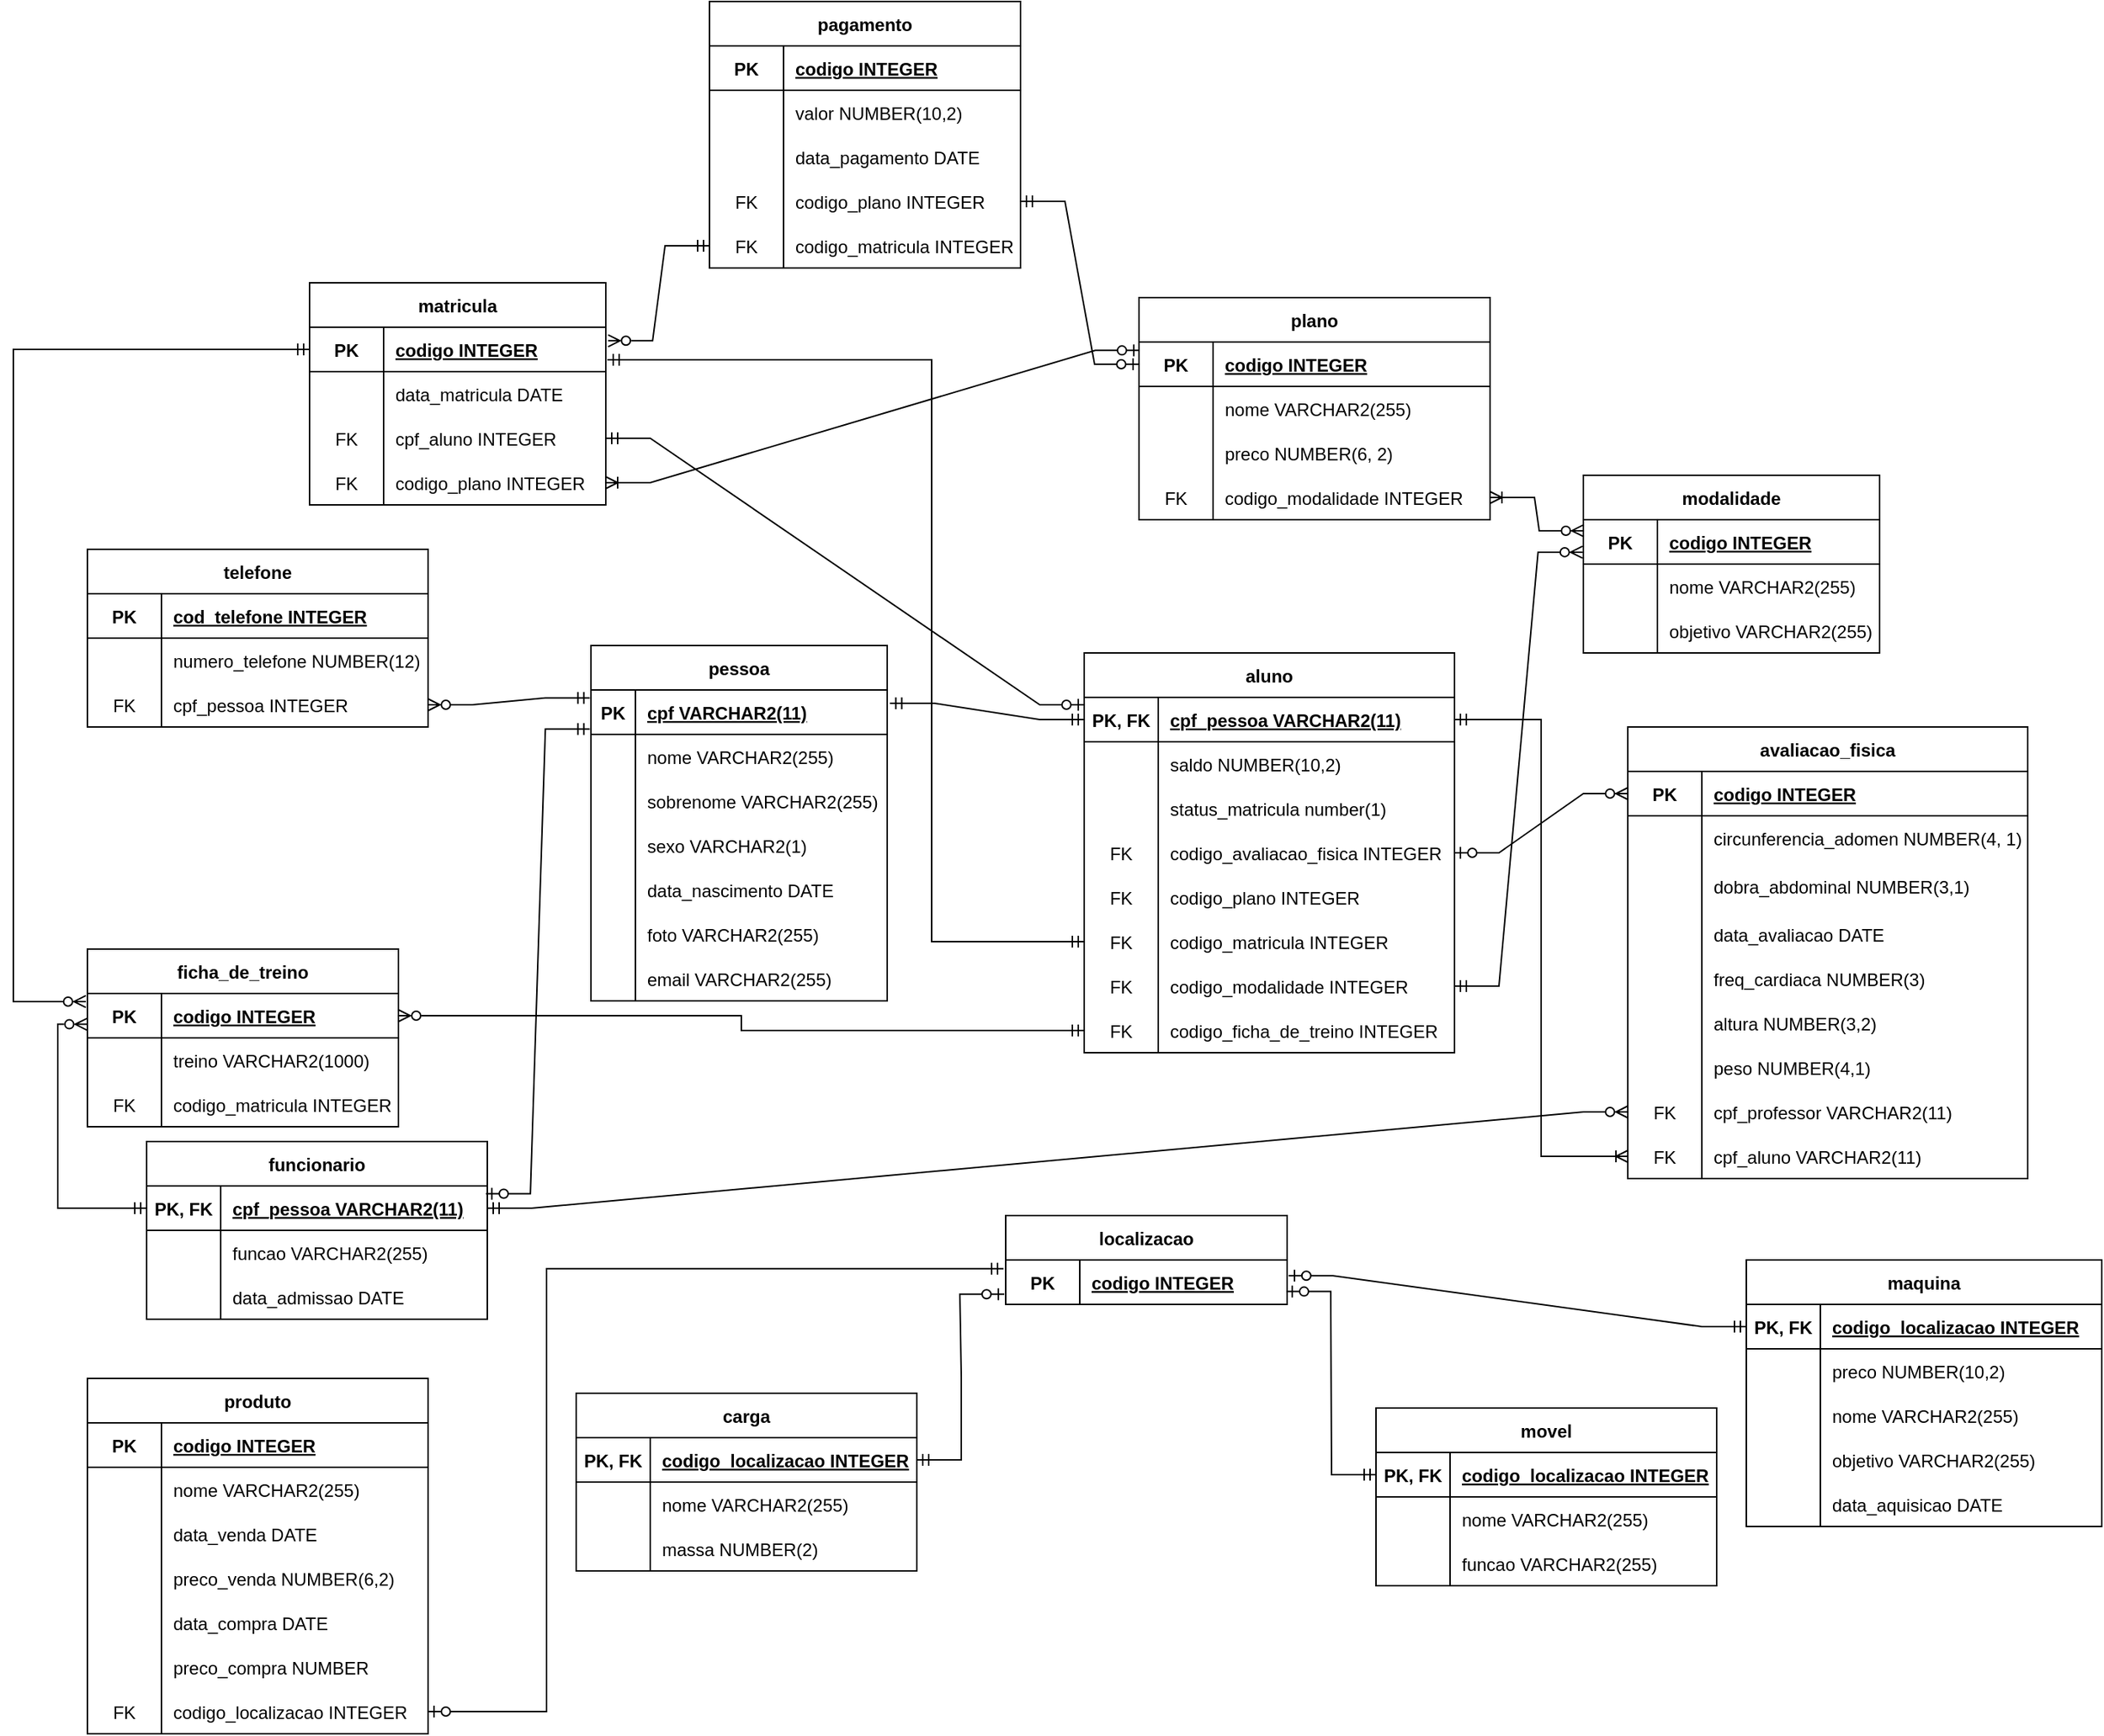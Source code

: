 <mxfile version="19.0.0" type="github">
  <diagram id="m27LijACRjWisXeR9z6p" name="Page-1">
    <mxGraphModel dx="3722" dy="2279" grid="1" gridSize="10" guides="1" tooltips="1" connect="1" arrows="1" fold="1" page="1" pageScale="1" pageWidth="827" pageHeight="1169" math="0" shadow="0">
      <root>
        <mxCell id="0" />
        <mxCell id="1" parent="0" />
        <mxCell id="VRXMyycJUJxkF40bwWIC-37" value="pessoa" style="shape=table;startSize=30;container=1;collapsible=1;childLayout=tableLayout;fixedRows=1;rowLines=0;fontStyle=1;align=center;resizeLast=1;" parent="1" vertex="1">
          <mxGeometry x="-1160" y="-185" width="200" height="240" as="geometry">
            <mxRectangle x="-770" y="150" width="70" height="30" as="alternateBounds" />
          </mxGeometry>
        </mxCell>
        <mxCell id="VRXMyycJUJxkF40bwWIC-38" value="" style="shape=tableRow;horizontal=0;startSize=0;swimlaneHead=0;swimlaneBody=0;fillColor=none;collapsible=0;dropTarget=0;points=[[0,0.5],[1,0.5]];portConstraint=eastwest;top=0;left=0;right=0;bottom=1;" parent="VRXMyycJUJxkF40bwWIC-37" vertex="1">
          <mxGeometry y="30" width="200" height="30" as="geometry" />
        </mxCell>
        <mxCell id="VRXMyycJUJxkF40bwWIC-39" value="PK" style="shape=partialRectangle;connectable=0;fillColor=none;top=0;left=0;bottom=0;right=0;fontStyle=1;overflow=hidden;" parent="VRXMyycJUJxkF40bwWIC-38" vertex="1">
          <mxGeometry width="30" height="30" as="geometry">
            <mxRectangle width="30" height="30" as="alternateBounds" />
          </mxGeometry>
        </mxCell>
        <mxCell id="VRXMyycJUJxkF40bwWIC-40" value="cpf VARCHAR2(11)" style="shape=partialRectangle;connectable=0;fillColor=none;top=0;left=0;bottom=0;right=0;align=left;spacingLeft=6;fontStyle=5;overflow=hidden;" parent="VRXMyycJUJxkF40bwWIC-38" vertex="1">
          <mxGeometry x="30" width="170" height="30" as="geometry">
            <mxRectangle width="170" height="30" as="alternateBounds" />
          </mxGeometry>
        </mxCell>
        <mxCell id="VRXMyycJUJxkF40bwWIC-41" value="" style="shape=tableRow;horizontal=0;startSize=0;swimlaneHead=0;swimlaneBody=0;fillColor=none;collapsible=0;dropTarget=0;points=[[0,0.5],[1,0.5]];portConstraint=eastwest;top=0;left=0;right=0;bottom=0;" parent="VRXMyycJUJxkF40bwWIC-37" vertex="1">
          <mxGeometry y="60" width="200" height="30" as="geometry" />
        </mxCell>
        <mxCell id="VRXMyycJUJxkF40bwWIC-42" value="" style="shape=partialRectangle;connectable=0;fillColor=none;top=0;left=0;bottom=0;right=0;editable=1;overflow=hidden;" parent="VRXMyycJUJxkF40bwWIC-41" vertex="1">
          <mxGeometry width="30" height="30" as="geometry">
            <mxRectangle width="30" height="30" as="alternateBounds" />
          </mxGeometry>
        </mxCell>
        <mxCell id="VRXMyycJUJxkF40bwWIC-43" value="nome VARCHAR2(255)" style="shape=partialRectangle;connectable=0;fillColor=none;top=0;left=0;bottom=0;right=0;align=left;spacingLeft=6;overflow=hidden;" parent="VRXMyycJUJxkF40bwWIC-41" vertex="1">
          <mxGeometry x="30" width="170" height="30" as="geometry">
            <mxRectangle width="170" height="30" as="alternateBounds" />
          </mxGeometry>
        </mxCell>
        <mxCell id="VRXMyycJUJxkF40bwWIC-67" value="" style="shape=tableRow;horizontal=0;startSize=0;swimlaneHead=0;swimlaneBody=0;fillColor=none;collapsible=0;dropTarget=0;points=[[0,0.5],[1,0.5]];portConstraint=eastwest;top=0;left=0;right=0;bottom=0;" parent="VRXMyycJUJxkF40bwWIC-37" vertex="1">
          <mxGeometry y="90" width="200" height="30" as="geometry" />
        </mxCell>
        <mxCell id="VRXMyycJUJxkF40bwWIC-68" value="" style="shape=partialRectangle;connectable=0;fillColor=none;top=0;left=0;bottom=0;right=0;editable=1;overflow=hidden;" parent="VRXMyycJUJxkF40bwWIC-67" vertex="1">
          <mxGeometry width="30" height="30" as="geometry">
            <mxRectangle width="30" height="30" as="alternateBounds" />
          </mxGeometry>
        </mxCell>
        <mxCell id="VRXMyycJUJxkF40bwWIC-69" value="sobrenome VARCHAR2(255)" style="shape=partialRectangle;connectable=0;fillColor=none;top=0;left=0;bottom=0;right=0;align=left;spacingLeft=6;overflow=hidden;" parent="VRXMyycJUJxkF40bwWIC-67" vertex="1">
          <mxGeometry x="30" width="170" height="30" as="geometry">
            <mxRectangle width="170" height="30" as="alternateBounds" />
          </mxGeometry>
        </mxCell>
        <mxCell id="VRXMyycJUJxkF40bwWIC-44" value="" style="shape=tableRow;horizontal=0;startSize=0;swimlaneHead=0;swimlaneBody=0;fillColor=none;collapsible=0;dropTarget=0;points=[[0,0.5],[1,0.5]];portConstraint=eastwest;top=0;left=0;right=0;bottom=0;" parent="VRXMyycJUJxkF40bwWIC-37" vertex="1">
          <mxGeometry y="120" width="200" height="30" as="geometry" />
        </mxCell>
        <mxCell id="VRXMyycJUJxkF40bwWIC-45" value="" style="shape=partialRectangle;connectable=0;fillColor=none;top=0;left=0;bottom=0;right=0;editable=1;overflow=hidden;" parent="VRXMyycJUJxkF40bwWIC-44" vertex="1">
          <mxGeometry width="30" height="30" as="geometry">
            <mxRectangle width="30" height="30" as="alternateBounds" />
          </mxGeometry>
        </mxCell>
        <mxCell id="VRXMyycJUJxkF40bwWIC-46" value="sexo VARCHAR2(1)" style="shape=partialRectangle;connectable=0;fillColor=none;top=0;left=0;bottom=0;right=0;align=left;spacingLeft=6;overflow=hidden;" parent="VRXMyycJUJxkF40bwWIC-44" vertex="1">
          <mxGeometry x="30" width="170" height="30" as="geometry">
            <mxRectangle width="170" height="30" as="alternateBounds" />
          </mxGeometry>
        </mxCell>
        <mxCell id="VRXMyycJUJxkF40bwWIC-47" value="" style="shape=tableRow;horizontal=0;startSize=0;swimlaneHead=0;swimlaneBody=0;fillColor=none;collapsible=0;dropTarget=0;points=[[0,0.5],[1,0.5]];portConstraint=eastwest;top=0;left=0;right=0;bottom=0;" parent="VRXMyycJUJxkF40bwWIC-37" vertex="1">
          <mxGeometry y="150" width="200" height="30" as="geometry" />
        </mxCell>
        <mxCell id="VRXMyycJUJxkF40bwWIC-48" value="" style="shape=partialRectangle;connectable=0;fillColor=none;top=0;left=0;bottom=0;right=0;editable=1;overflow=hidden;" parent="VRXMyycJUJxkF40bwWIC-47" vertex="1">
          <mxGeometry width="30" height="30" as="geometry">
            <mxRectangle width="30" height="30" as="alternateBounds" />
          </mxGeometry>
        </mxCell>
        <mxCell id="VRXMyycJUJxkF40bwWIC-49" value="data_nascimento DATE" style="shape=partialRectangle;connectable=0;fillColor=none;top=0;left=0;bottom=0;right=0;align=left;spacingLeft=6;overflow=hidden;" parent="VRXMyycJUJxkF40bwWIC-47" vertex="1">
          <mxGeometry x="30" width="170" height="30" as="geometry">
            <mxRectangle width="170" height="30" as="alternateBounds" />
          </mxGeometry>
        </mxCell>
        <mxCell id="VRXMyycJUJxkF40bwWIC-64" value="" style="shape=tableRow;horizontal=0;startSize=0;swimlaneHead=0;swimlaneBody=0;fillColor=none;collapsible=0;dropTarget=0;points=[[0,0.5],[1,0.5]];portConstraint=eastwest;top=0;left=0;right=0;bottom=0;" parent="VRXMyycJUJxkF40bwWIC-37" vertex="1">
          <mxGeometry y="180" width="200" height="30" as="geometry" />
        </mxCell>
        <mxCell id="VRXMyycJUJxkF40bwWIC-65" value="" style="shape=partialRectangle;connectable=0;fillColor=none;top=0;left=0;bottom=0;right=0;editable=1;overflow=hidden;" parent="VRXMyycJUJxkF40bwWIC-64" vertex="1">
          <mxGeometry width="30" height="30" as="geometry">
            <mxRectangle width="30" height="30" as="alternateBounds" />
          </mxGeometry>
        </mxCell>
        <mxCell id="VRXMyycJUJxkF40bwWIC-66" value="foto VARCHAR2(255)" style="shape=partialRectangle;connectable=0;fillColor=none;top=0;left=0;bottom=0;right=0;align=left;spacingLeft=6;overflow=hidden;" parent="VRXMyycJUJxkF40bwWIC-64" vertex="1">
          <mxGeometry x="30" width="170" height="30" as="geometry">
            <mxRectangle width="170" height="30" as="alternateBounds" />
          </mxGeometry>
        </mxCell>
        <mxCell id="VRXMyycJUJxkF40bwWIC-73" value="" style="shape=tableRow;horizontal=0;startSize=0;swimlaneHead=0;swimlaneBody=0;fillColor=none;collapsible=0;dropTarget=0;points=[[0,0.5],[1,0.5]];portConstraint=eastwest;top=0;left=0;right=0;bottom=0;" parent="VRXMyycJUJxkF40bwWIC-37" vertex="1">
          <mxGeometry y="210" width="200" height="30" as="geometry" />
        </mxCell>
        <mxCell id="VRXMyycJUJxkF40bwWIC-74" value="" style="shape=partialRectangle;connectable=0;fillColor=none;top=0;left=0;bottom=0;right=0;fontStyle=0;overflow=hidden;" parent="VRXMyycJUJxkF40bwWIC-73" vertex="1">
          <mxGeometry width="30" height="30" as="geometry">
            <mxRectangle width="30" height="30" as="alternateBounds" />
          </mxGeometry>
        </mxCell>
        <mxCell id="VRXMyycJUJxkF40bwWIC-75" value="email VARCHAR2(255)" style="shape=partialRectangle;connectable=0;fillColor=none;top=0;left=0;bottom=0;right=0;align=left;spacingLeft=6;fontStyle=0;overflow=hidden;" parent="VRXMyycJUJxkF40bwWIC-73" vertex="1">
          <mxGeometry x="30" width="170" height="30" as="geometry">
            <mxRectangle width="170" height="30" as="alternateBounds" />
          </mxGeometry>
        </mxCell>
        <mxCell id="VRXMyycJUJxkF40bwWIC-102" value="telefone" style="shape=table;startSize=30;container=1;collapsible=1;childLayout=tableLayout;fixedRows=1;rowLines=0;fontStyle=1;align=center;resizeLast=1;" parent="1" vertex="1">
          <mxGeometry x="-1500" y="-250" width="230" height="120" as="geometry" />
        </mxCell>
        <mxCell id="VRXMyycJUJxkF40bwWIC-103" value="" style="shape=tableRow;horizontal=0;startSize=0;swimlaneHead=0;swimlaneBody=0;fillColor=none;collapsible=0;dropTarget=0;points=[[0,0.5],[1,0.5]];portConstraint=eastwest;top=0;left=0;right=0;bottom=1;" parent="VRXMyycJUJxkF40bwWIC-102" vertex="1">
          <mxGeometry y="30" width="230" height="30" as="geometry" />
        </mxCell>
        <mxCell id="VRXMyycJUJxkF40bwWIC-104" value="PK" style="shape=partialRectangle;connectable=0;fillColor=none;top=0;left=0;bottom=0;right=0;fontStyle=1;overflow=hidden;" parent="VRXMyycJUJxkF40bwWIC-103" vertex="1">
          <mxGeometry width="50" height="30" as="geometry">
            <mxRectangle width="50" height="30" as="alternateBounds" />
          </mxGeometry>
        </mxCell>
        <mxCell id="VRXMyycJUJxkF40bwWIC-105" value="cod_telefone INTEGER" style="shape=partialRectangle;connectable=0;fillColor=none;top=0;left=0;bottom=0;right=0;align=left;spacingLeft=6;fontStyle=5;overflow=hidden;" parent="VRXMyycJUJxkF40bwWIC-103" vertex="1">
          <mxGeometry x="50" width="180" height="30" as="geometry">
            <mxRectangle width="180" height="30" as="alternateBounds" />
          </mxGeometry>
        </mxCell>
        <mxCell id="VRXMyycJUJxkF40bwWIC-106" value="" style="shape=tableRow;horizontal=0;startSize=0;swimlaneHead=0;swimlaneBody=0;fillColor=none;collapsible=0;dropTarget=0;points=[[0,0.5],[1,0.5]];portConstraint=eastwest;top=0;left=0;right=0;bottom=0;" parent="VRXMyycJUJxkF40bwWIC-102" vertex="1">
          <mxGeometry y="60" width="230" height="30" as="geometry" />
        </mxCell>
        <mxCell id="VRXMyycJUJxkF40bwWIC-107" value="" style="shape=partialRectangle;connectable=0;fillColor=none;top=0;left=0;bottom=0;right=0;editable=1;overflow=hidden;" parent="VRXMyycJUJxkF40bwWIC-106" vertex="1">
          <mxGeometry width="50" height="30" as="geometry">
            <mxRectangle width="50" height="30" as="alternateBounds" />
          </mxGeometry>
        </mxCell>
        <mxCell id="VRXMyycJUJxkF40bwWIC-108" value="numero_telefone NUMBER(12)" style="shape=partialRectangle;connectable=0;fillColor=none;top=0;left=0;bottom=0;right=0;align=left;spacingLeft=6;overflow=hidden;" parent="VRXMyycJUJxkF40bwWIC-106" vertex="1">
          <mxGeometry x="50" width="180" height="30" as="geometry">
            <mxRectangle width="180" height="30" as="alternateBounds" />
          </mxGeometry>
        </mxCell>
        <mxCell id="1MnQdpHbEbZQGodUQo2X-2" value="" style="shape=tableRow;horizontal=0;startSize=0;swimlaneHead=0;swimlaneBody=0;fillColor=none;collapsible=0;dropTarget=0;points=[[0,0.5],[1,0.5]];portConstraint=eastwest;top=0;left=0;right=0;bottom=0;" parent="VRXMyycJUJxkF40bwWIC-102" vertex="1">
          <mxGeometry y="90" width="230" height="30" as="geometry" />
        </mxCell>
        <mxCell id="1MnQdpHbEbZQGodUQo2X-3" value="FK" style="shape=partialRectangle;connectable=0;fillColor=none;top=0;left=0;bottom=0;right=0;fontStyle=0;overflow=hidden;" parent="1MnQdpHbEbZQGodUQo2X-2" vertex="1">
          <mxGeometry width="50" height="30" as="geometry">
            <mxRectangle width="50" height="30" as="alternateBounds" />
          </mxGeometry>
        </mxCell>
        <mxCell id="1MnQdpHbEbZQGodUQo2X-4" value="cpf_pessoa INTEGER" style="shape=partialRectangle;connectable=0;fillColor=none;top=0;left=0;bottom=0;right=0;align=left;spacingLeft=6;fontStyle=0;overflow=hidden;" parent="1MnQdpHbEbZQGodUQo2X-2" vertex="1">
          <mxGeometry x="50" width="180" height="30" as="geometry">
            <mxRectangle width="180" height="30" as="alternateBounds" />
          </mxGeometry>
        </mxCell>
        <mxCell id="VRXMyycJUJxkF40bwWIC-127" value="funcionario" style="shape=table;startSize=30;container=1;collapsible=1;childLayout=tableLayout;fixedRows=1;rowLines=0;fontStyle=1;align=center;resizeLast=1;" parent="1" vertex="1">
          <mxGeometry x="-1460" y="150" width="230" height="120" as="geometry">
            <mxRectangle x="-770" y="150" width="70" height="30" as="alternateBounds" />
          </mxGeometry>
        </mxCell>
        <mxCell id="VRXMyycJUJxkF40bwWIC-128" value="" style="shape=tableRow;horizontal=0;startSize=0;swimlaneHead=0;swimlaneBody=0;fillColor=none;collapsible=0;dropTarget=0;points=[[0,0.5],[1,0.5]];portConstraint=eastwest;top=0;left=0;right=0;bottom=1;" parent="VRXMyycJUJxkF40bwWIC-127" vertex="1">
          <mxGeometry y="30" width="230" height="30" as="geometry" />
        </mxCell>
        <mxCell id="VRXMyycJUJxkF40bwWIC-129" value="PK, FK" style="shape=partialRectangle;connectable=0;fillColor=none;top=0;left=0;bottom=0;right=0;fontStyle=1;overflow=hidden;" parent="VRXMyycJUJxkF40bwWIC-128" vertex="1">
          <mxGeometry width="50" height="30" as="geometry">
            <mxRectangle width="50" height="30" as="alternateBounds" />
          </mxGeometry>
        </mxCell>
        <mxCell id="VRXMyycJUJxkF40bwWIC-130" value="cpf_pessoa VARCHAR2(11)" style="shape=partialRectangle;connectable=0;fillColor=none;top=0;left=0;bottom=0;right=0;align=left;spacingLeft=6;fontStyle=5;overflow=hidden;" parent="VRXMyycJUJxkF40bwWIC-128" vertex="1">
          <mxGeometry x="50" width="180" height="30" as="geometry">
            <mxRectangle width="180" height="30" as="alternateBounds" />
          </mxGeometry>
        </mxCell>
        <mxCell id="VRXMyycJUJxkF40bwWIC-131" value="" style="shape=tableRow;horizontal=0;startSize=0;swimlaneHead=0;swimlaneBody=0;fillColor=none;collapsible=0;dropTarget=0;points=[[0,0.5],[1,0.5]];portConstraint=eastwest;top=0;left=0;right=0;bottom=0;" parent="VRXMyycJUJxkF40bwWIC-127" vertex="1">
          <mxGeometry y="60" width="230" height="30" as="geometry" />
        </mxCell>
        <mxCell id="VRXMyycJUJxkF40bwWIC-132" value="" style="shape=partialRectangle;connectable=0;fillColor=none;top=0;left=0;bottom=0;right=0;editable=1;overflow=hidden;" parent="VRXMyycJUJxkF40bwWIC-131" vertex="1">
          <mxGeometry width="50" height="30" as="geometry">
            <mxRectangle width="50" height="30" as="alternateBounds" />
          </mxGeometry>
        </mxCell>
        <mxCell id="VRXMyycJUJxkF40bwWIC-133" value="funcao VARCHAR2(255)" style="shape=partialRectangle;connectable=0;fillColor=none;top=0;left=0;bottom=0;right=0;align=left;spacingLeft=6;overflow=hidden;" parent="VRXMyycJUJxkF40bwWIC-131" vertex="1">
          <mxGeometry x="50" width="180" height="30" as="geometry">
            <mxRectangle width="180" height="30" as="alternateBounds" />
          </mxGeometry>
        </mxCell>
        <mxCell id="VRXMyycJUJxkF40bwWIC-134" value="" style="shape=tableRow;horizontal=0;startSize=0;swimlaneHead=0;swimlaneBody=0;fillColor=none;collapsible=0;dropTarget=0;points=[[0,0.5],[1,0.5]];portConstraint=eastwest;top=0;left=0;right=0;bottom=0;" parent="VRXMyycJUJxkF40bwWIC-127" vertex="1">
          <mxGeometry y="90" width="230" height="30" as="geometry" />
        </mxCell>
        <mxCell id="VRXMyycJUJxkF40bwWIC-135" value="" style="shape=partialRectangle;connectable=0;fillColor=none;top=0;left=0;bottom=0;right=0;editable=1;overflow=hidden;" parent="VRXMyycJUJxkF40bwWIC-134" vertex="1">
          <mxGeometry width="50" height="30" as="geometry">
            <mxRectangle width="50" height="30" as="alternateBounds" />
          </mxGeometry>
        </mxCell>
        <mxCell id="VRXMyycJUJxkF40bwWIC-136" value="data_admissao DATE" style="shape=partialRectangle;connectable=0;fillColor=none;top=0;left=0;bottom=0;right=0;align=left;spacingLeft=6;overflow=hidden;" parent="VRXMyycJUJxkF40bwWIC-134" vertex="1">
          <mxGeometry x="50" width="180" height="30" as="geometry">
            <mxRectangle width="180" height="30" as="alternateBounds" />
          </mxGeometry>
        </mxCell>
        <mxCell id="VRXMyycJUJxkF40bwWIC-162" value="" style="edgeStyle=entityRelationEdgeStyle;fontSize=12;html=1;endArrow=ERzeroToOne;startArrow=ERmandOne;rounded=0;entryX=0.996;entryY=0.176;entryDx=0;entryDy=0;exitX=-0.004;exitY=0.88;exitDx=0;exitDy=0;exitPerimeter=0;entryPerimeter=0;" parent="1" source="VRXMyycJUJxkF40bwWIC-38" target="VRXMyycJUJxkF40bwWIC-128" edge="1">
          <mxGeometry width="100" height="100" relative="1" as="geometry">
            <mxPoint x="-1250" y="250" as="sourcePoint" />
            <mxPoint x="-1180" y="355" as="targetPoint" />
          </mxGeometry>
        </mxCell>
        <mxCell id="VRXMyycJUJxkF40bwWIC-163" value="avaliacao_fisica" style="shape=table;startSize=30;container=1;collapsible=1;childLayout=tableLayout;fixedRows=1;rowLines=0;fontStyle=1;align=center;resizeLast=1;" parent="1" vertex="1">
          <mxGeometry x="-460" y="-130" width="270" height="305.0" as="geometry">
            <mxRectangle x="-770" y="150" width="70" height="30" as="alternateBounds" />
          </mxGeometry>
        </mxCell>
        <mxCell id="VRXMyycJUJxkF40bwWIC-164" value="" style="shape=tableRow;horizontal=0;startSize=0;swimlaneHead=0;swimlaneBody=0;fillColor=none;collapsible=0;dropTarget=0;points=[[0,0.5],[1,0.5]];portConstraint=eastwest;top=0;left=0;right=0;bottom=1;" parent="VRXMyycJUJxkF40bwWIC-163" vertex="1">
          <mxGeometry y="30" width="270" height="30" as="geometry" />
        </mxCell>
        <mxCell id="VRXMyycJUJxkF40bwWIC-165" value="PK" style="shape=partialRectangle;connectable=0;fillColor=none;top=0;left=0;bottom=0;right=0;fontStyle=1;overflow=hidden;" parent="VRXMyycJUJxkF40bwWIC-164" vertex="1">
          <mxGeometry width="50" height="30" as="geometry">
            <mxRectangle width="50" height="30" as="alternateBounds" />
          </mxGeometry>
        </mxCell>
        <mxCell id="VRXMyycJUJxkF40bwWIC-166" value="codigo INTEGER" style="shape=partialRectangle;connectable=0;fillColor=none;top=0;left=0;bottom=0;right=0;align=left;spacingLeft=6;fontStyle=5;overflow=hidden;" parent="VRXMyycJUJxkF40bwWIC-164" vertex="1">
          <mxGeometry x="50" width="220" height="30" as="geometry">
            <mxRectangle width="220" height="30" as="alternateBounds" />
          </mxGeometry>
        </mxCell>
        <mxCell id="VRXMyycJUJxkF40bwWIC-167" value="" style="shape=tableRow;horizontal=0;startSize=0;swimlaneHead=0;swimlaneBody=0;fillColor=none;collapsible=0;dropTarget=0;points=[[0,0.5],[1,0.5]];portConstraint=eastwest;top=0;left=0;right=0;bottom=0;" parent="VRXMyycJUJxkF40bwWIC-163" vertex="1">
          <mxGeometry y="60" width="270" height="30" as="geometry" />
        </mxCell>
        <mxCell id="VRXMyycJUJxkF40bwWIC-168" value="" style="shape=partialRectangle;connectable=0;fillColor=none;top=0;left=0;bottom=0;right=0;editable=1;overflow=hidden;" parent="VRXMyycJUJxkF40bwWIC-167" vertex="1">
          <mxGeometry width="50" height="30" as="geometry">
            <mxRectangle width="50" height="30" as="alternateBounds" />
          </mxGeometry>
        </mxCell>
        <mxCell id="VRXMyycJUJxkF40bwWIC-169" value="circunferencia_adomen NUMBER(4, 1)" style="shape=partialRectangle;connectable=0;fillColor=none;top=0;left=0;bottom=0;right=0;align=left;spacingLeft=6;overflow=hidden;" parent="VRXMyycJUJxkF40bwWIC-167" vertex="1">
          <mxGeometry x="50" width="220" height="30" as="geometry">
            <mxRectangle width="220" height="30" as="alternateBounds" />
          </mxGeometry>
        </mxCell>
        <mxCell id="VRXMyycJUJxkF40bwWIC-188" value="" style="shape=tableRow;horizontal=0;startSize=0;swimlaneHead=0;swimlaneBody=0;fillColor=none;collapsible=0;dropTarget=0;points=[[0,0.5],[1,0.5]];portConstraint=eastwest;top=0;left=0;right=0;bottom=0;" parent="VRXMyycJUJxkF40bwWIC-163" vertex="1">
          <mxGeometry y="90" width="270" height="35" as="geometry" />
        </mxCell>
        <mxCell id="VRXMyycJUJxkF40bwWIC-189" value="" style="shape=partialRectangle;connectable=0;fillColor=none;top=0;left=0;bottom=0;right=0;editable=1;overflow=hidden;" parent="VRXMyycJUJxkF40bwWIC-188" vertex="1">
          <mxGeometry width="50" height="35" as="geometry">
            <mxRectangle width="50" height="35" as="alternateBounds" />
          </mxGeometry>
        </mxCell>
        <mxCell id="VRXMyycJUJxkF40bwWIC-190" value="dobra_abdominal NUMBER(3,1)" style="shape=partialRectangle;connectable=0;fillColor=none;top=0;left=0;bottom=0;right=0;align=left;spacingLeft=6;overflow=hidden;" parent="VRXMyycJUJxkF40bwWIC-188" vertex="1">
          <mxGeometry x="50" width="220" height="35" as="geometry">
            <mxRectangle width="220" height="35" as="alternateBounds" />
          </mxGeometry>
        </mxCell>
        <mxCell id="VRXMyycJUJxkF40bwWIC-170" value="" style="shape=tableRow;horizontal=0;startSize=0;swimlaneHead=0;swimlaneBody=0;fillColor=none;collapsible=0;dropTarget=0;points=[[0,0.5],[1,0.5]];portConstraint=eastwest;top=0;left=0;right=0;bottom=0;" parent="VRXMyycJUJxkF40bwWIC-163" vertex="1">
          <mxGeometry y="125" width="270" height="30" as="geometry" />
        </mxCell>
        <mxCell id="VRXMyycJUJxkF40bwWIC-171" value="" style="shape=partialRectangle;connectable=0;fillColor=none;top=0;left=0;bottom=0;right=0;editable=1;overflow=hidden;" parent="VRXMyycJUJxkF40bwWIC-170" vertex="1">
          <mxGeometry width="50" height="30" as="geometry">
            <mxRectangle width="50" height="30" as="alternateBounds" />
          </mxGeometry>
        </mxCell>
        <mxCell id="VRXMyycJUJxkF40bwWIC-172" value="data_avaliacao DATE" style="shape=partialRectangle;connectable=0;fillColor=none;top=0;left=0;bottom=0;right=0;align=left;spacingLeft=6;overflow=hidden;" parent="VRXMyycJUJxkF40bwWIC-170" vertex="1">
          <mxGeometry x="50" width="220" height="30" as="geometry">
            <mxRectangle width="220" height="30" as="alternateBounds" />
          </mxGeometry>
        </mxCell>
        <mxCell id="VRXMyycJUJxkF40bwWIC-179" value="" style="shape=tableRow;horizontal=0;startSize=0;swimlaneHead=0;swimlaneBody=0;fillColor=none;collapsible=0;dropTarget=0;points=[[0,0.5],[1,0.5]];portConstraint=eastwest;top=0;left=0;right=0;bottom=0;" parent="VRXMyycJUJxkF40bwWIC-163" vertex="1">
          <mxGeometry y="155" width="270" height="30" as="geometry" />
        </mxCell>
        <mxCell id="VRXMyycJUJxkF40bwWIC-180" value="" style="shape=partialRectangle;connectable=0;fillColor=none;top=0;left=0;bottom=0;right=0;editable=1;overflow=hidden;" parent="VRXMyycJUJxkF40bwWIC-179" vertex="1">
          <mxGeometry width="50" height="30" as="geometry">
            <mxRectangle width="50" height="30" as="alternateBounds" />
          </mxGeometry>
        </mxCell>
        <mxCell id="VRXMyycJUJxkF40bwWIC-181" value="freq_cardiaca NUMBER(3)" style="shape=partialRectangle;connectable=0;fillColor=none;top=0;left=0;bottom=0;right=0;align=left;spacingLeft=6;overflow=hidden;" parent="VRXMyycJUJxkF40bwWIC-179" vertex="1">
          <mxGeometry x="50" width="220" height="30" as="geometry">
            <mxRectangle width="220" height="30" as="alternateBounds" />
          </mxGeometry>
        </mxCell>
        <mxCell id="VRXMyycJUJxkF40bwWIC-182" value="" style="shape=tableRow;horizontal=0;startSize=0;swimlaneHead=0;swimlaneBody=0;fillColor=none;collapsible=0;dropTarget=0;points=[[0,0.5],[1,0.5]];portConstraint=eastwest;top=0;left=0;right=0;bottom=0;" parent="VRXMyycJUJxkF40bwWIC-163" vertex="1">
          <mxGeometry y="185" width="270" height="30" as="geometry" />
        </mxCell>
        <mxCell id="VRXMyycJUJxkF40bwWIC-183" value="" style="shape=partialRectangle;connectable=0;fillColor=none;top=0;left=0;bottom=0;right=0;editable=1;overflow=hidden;" parent="VRXMyycJUJxkF40bwWIC-182" vertex="1">
          <mxGeometry width="50" height="30" as="geometry">
            <mxRectangle width="50" height="30" as="alternateBounds" />
          </mxGeometry>
        </mxCell>
        <mxCell id="VRXMyycJUJxkF40bwWIC-184" value="altura NUMBER(3,2)" style="shape=partialRectangle;connectable=0;fillColor=none;top=0;left=0;bottom=0;right=0;align=left;spacingLeft=6;overflow=hidden;" parent="VRXMyycJUJxkF40bwWIC-182" vertex="1">
          <mxGeometry x="50" width="220" height="30" as="geometry">
            <mxRectangle width="220" height="30" as="alternateBounds" />
          </mxGeometry>
        </mxCell>
        <mxCell id="VRXMyycJUJxkF40bwWIC-185" value="" style="shape=tableRow;horizontal=0;startSize=0;swimlaneHead=0;swimlaneBody=0;fillColor=none;collapsible=0;dropTarget=0;points=[[0,0.5],[1,0.5]];portConstraint=eastwest;top=0;left=0;right=0;bottom=0;" parent="VRXMyycJUJxkF40bwWIC-163" vertex="1">
          <mxGeometry y="215" width="270" height="30" as="geometry" />
        </mxCell>
        <mxCell id="VRXMyycJUJxkF40bwWIC-186" value="" style="shape=partialRectangle;connectable=0;fillColor=none;top=0;left=0;bottom=0;right=0;editable=1;overflow=hidden;" parent="VRXMyycJUJxkF40bwWIC-185" vertex="1">
          <mxGeometry width="50" height="30" as="geometry">
            <mxRectangle width="50" height="30" as="alternateBounds" />
          </mxGeometry>
        </mxCell>
        <mxCell id="VRXMyycJUJxkF40bwWIC-187" value="peso NUMBER(4,1)" style="shape=partialRectangle;connectable=0;fillColor=none;top=0;left=0;bottom=0;right=0;align=left;spacingLeft=6;overflow=hidden;" parent="VRXMyycJUJxkF40bwWIC-185" vertex="1">
          <mxGeometry x="50" width="220" height="30" as="geometry">
            <mxRectangle width="220" height="30" as="alternateBounds" />
          </mxGeometry>
        </mxCell>
        <mxCell id="VRXMyycJUJxkF40bwWIC-191" value="" style="shape=tableRow;horizontal=0;startSize=0;swimlaneHead=0;swimlaneBody=0;fillColor=none;collapsible=0;dropTarget=0;points=[[0,0.5],[1,0.5]];portConstraint=eastwest;top=0;left=0;right=0;bottom=0;" parent="VRXMyycJUJxkF40bwWIC-163" vertex="1">
          <mxGeometry y="245" width="270" height="30" as="geometry" />
        </mxCell>
        <mxCell id="VRXMyycJUJxkF40bwWIC-192" value="FK" style="shape=partialRectangle;connectable=0;fillColor=none;top=0;left=0;bottom=0;right=0;fontStyle=0;overflow=hidden;" parent="VRXMyycJUJxkF40bwWIC-191" vertex="1">
          <mxGeometry width="50" height="30" as="geometry">
            <mxRectangle width="50" height="30" as="alternateBounds" />
          </mxGeometry>
        </mxCell>
        <mxCell id="VRXMyycJUJxkF40bwWIC-193" value="cpf_professor VARCHAR2(11)" style="shape=partialRectangle;connectable=0;fillColor=none;top=0;left=0;bottom=0;right=0;align=left;spacingLeft=6;fontStyle=0;overflow=hidden;" parent="VRXMyycJUJxkF40bwWIC-191" vertex="1">
          <mxGeometry x="50" width="220" height="30" as="geometry">
            <mxRectangle width="220" height="30" as="alternateBounds" />
          </mxGeometry>
        </mxCell>
        <mxCell id="VRXMyycJUJxkF40bwWIC-194" value="" style="shape=tableRow;horizontal=0;startSize=0;swimlaneHead=0;swimlaneBody=0;fillColor=none;collapsible=0;dropTarget=0;points=[[0,0.5],[1,0.5]];portConstraint=eastwest;top=0;left=0;right=0;bottom=0;" parent="VRXMyycJUJxkF40bwWIC-163" vertex="1">
          <mxGeometry y="275" width="270" height="30" as="geometry" />
        </mxCell>
        <mxCell id="VRXMyycJUJxkF40bwWIC-195" value="FK" style="shape=partialRectangle;connectable=0;fillColor=none;top=0;left=0;bottom=0;right=0;fontStyle=0;overflow=hidden;" parent="VRXMyycJUJxkF40bwWIC-194" vertex="1">
          <mxGeometry width="50" height="30" as="geometry">
            <mxRectangle width="50" height="30" as="alternateBounds" />
          </mxGeometry>
        </mxCell>
        <mxCell id="VRXMyycJUJxkF40bwWIC-196" value="cpf_aluno VARCHAR2(11)" style="shape=partialRectangle;connectable=0;fillColor=none;top=0;left=0;bottom=0;right=0;align=left;spacingLeft=6;fontStyle=0;overflow=hidden;" parent="VRXMyycJUJxkF40bwWIC-194" vertex="1">
          <mxGeometry x="50" width="220" height="30" as="geometry">
            <mxRectangle width="220" height="30" as="alternateBounds" />
          </mxGeometry>
        </mxCell>
        <mxCell id="VRXMyycJUJxkF40bwWIC-197" value="" style="edgeStyle=entityRelationEdgeStyle;fontSize=12;html=1;endArrow=ERzeroToMany;startArrow=ERmandOne;rounded=0;entryX=0;entryY=0.5;entryDx=0;entryDy=0;exitX=1;exitY=0.5;exitDx=0;exitDy=0;" parent="1" source="VRXMyycJUJxkF40bwWIC-128" target="VRXMyycJUJxkF40bwWIC-191" edge="1">
          <mxGeometry width="100" height="100" relative="1" as="geometry">
            <mxPoint x="-1196" y="400" as="sourcePoint" />
            <mxPoint x="-940" y="460" as="targetPoint" />
          </mxGeometry>
        </mxCell>
        <mxCell id="VRXMyycJUJxkF40bwWIC-198" value="aluno" style="shape=table;startSize=30;container=1;collapsible=1;childLayout=tableLayout;fixedRows=1;rowLines=0;fontStyle=1;align=center;resizeLast=1;" parent="1" vertex="1">
          <mxGeometry x="-827" y="-180" width="250" height="270" as="geometry">
            <mxRectangle x="-770" y="150" width="70" height="30" as="alternateBounds" />
          </mxGeometry>
        </mxCell>
        <mxCell id="VRXMyycJUJxkF40bwWIC-199" value="" style="shape=tableRow;horizontal=0;startSize=0;swimlaneHead=0;swimlaneBody=0;fillColor=none;collapsible=0;dropTarget=0;points=[[0,0.5],[1,0.5]];portConstraint=eastwest;top=0;left=0;right=0;bottom=1;" parent="VRXMyycJUJxkF40bwWIC-198" vertex="1">
          <mxGeometry y="30" width="250" height="30" as="geometry" />
        </mxCell>
        <mxCell id="VRXMyycJUJxkF40bwWIC-200" value="PK, FK" style="shape=partialRectangle;connectable=0;fillColor=none;top=0;left=0;bottom=0;right=0;fontStyle=1;overflow=hidden;" parent="VRXMyycJUJxkF40bwWIC-199" vertex="1">
          <mxGeometry width="50" height="30" as="geometry">
            <mxRectangle width="50" height="30" as="alternateBounds" />
          </mxGeometry>
        </mxCell>
        <mxCell id="VRXMyycJUJxkF40bwWIC-201" value="cpf_pessoa VARCHAR2(11)" style="shape=partialRectangle;connectable=0;fillColor=none;top=0;left=0;bottom=0;right=0;align=left;spacingLeft=6;fontStyle=5;overflow=hidden;" parent="VRXMyycJUJxkF40bwWIC-199" vertex="1">
          <mxGeometry x="50" width="200" height="30" as="geometry">
            <mxRectangle width="200" height="30" as="alternateBounds" />
          </mxGeometry>
        </mxCell>
        <mxCell id="VRXMyycJUJxkF40bwWIC-202" value="" style="shape=tableRow;horizontal=0;startSize=0;swimlaneHead=0;swimlaneBody=0;fillColor=none;collapsible=0;dropTarget=0;points=[[0,0.5],[1,0.5]];portConstraint=eastwest;top=0;left=0;right=0;bottom=0;" parent="VRXMyycJUJxkF40bwWIC-198" vertex="1">
          <mxGeometry y="60" width="250" height="30" as="geometry" />
        </mxCell>
        <mxCell id="VRXMyycJUJxkF40bwWIC-203" value="" style="shape=partialRectangle;connectable=0;fillColor=none;top=0;left=0;bottom=0;right=0;editable=1;overflow=hidden;" parent="VRXMyycJUJxkF40bwWIC-202" vertex="1">
          <mxGeometry width="50" height="30" as="geometry">
            <mxRectangle width="50" height="30" as="alternateBounds" />
          </mxGeometry>
        </mxCell>
        <mxCell id="VRXMyycJUJxkF40bwWIC-204" value="saldo NUMBER(10,2)" style="shape=partialRectangle;connectable=0;fillColor=none;top=0;left=0;bottom=0;right=0;align=left;spacingLeft=6;overflow=hidden;" parent="VRXMyycJUJxkF40bwWIC-202" vertex="1">
          <mxGeometry x="50" width="200" height="30" as="geometry">
            <mxRectangle width="200" height="30" as="alternateBounds" />
          </mxGeometry>
        </mxCell>
        <mxCell id="VRXMyycJUJxkF40bwWIC-205" value="" style="shape=tableRow;horizontal=0;startSize=0;swimlaneHead=0;swimlaneBody=0;fillColor=none;collapsible=0;dropTarget=0;points=[[0,0.5],[1,0.5]];portConstraint=eastwest;top=0;left=0;right=0;bottom=0;" parent="VRXMyycJUJxkF40bwWIC-198" vertex="1">
          <mxGeometry y="90" width="250" height="30" as="geometry" />
        </mxCell>
        <mxCell id="VRXMyycJUJxkF40bwWIC-206" value="" style="shape=partialRectangle;connectable=0;fillColor=none;top=0;left=0;bottom=0;right=0;editable=1;overflow=hidden;" parent="VRXMyycJUJxkF40bwWIC-205" vertex="1">
          <mxGeometry width="50" height="30" as="geometry">
            <mxRectangle width="50" height="30" as="alternateBounds" />
          </mxGeometry>
        </mxCell>
        <mxCell id="VRXMyycJUJxkF40bwWIC-207" value="status_matricula number(1)" style="shape=partialRectangle;connectable=0;fillColor=none;top=0;left=0;bottom=0;right=0;align=left;spacingLeft=6;overflow=hidden;" parent="VRXMyycJUJxkF40bwWIC-205" vertex="1">
          <mxGeometry x="50" width="200" height="30" as="geometry">
            <mxRectangle width="200" height="30" as="alternateBounds" />
          </mxGeometry>
        </mxCell>
        <mxCell id="VRXMyycJUJxkF40bwWIC-226" value="" style="shape=tableRow;horizontal=0;startSize=0;swimlaneHead=0;swimlaneBody=0;fillColor=none;collapsible=0;dropTarget=0;points=[[0,0.5],[1,0.5]];portConstraint=eastwest;top=0;left=0;right=0;bottom=0;" parent="VRXMyycJUJxkF40bwWIC-198" vertex="1">
          <mxGeometry y="120" width="250" height="30" as="geometry" />
        </mxCell>
        <mxCell id="VRXMyycJUJxkF40bwWIC-227" value="FK" style="shape=partialRectangle;connectable=0;fillColor=none;top=0;left=0;bottom=0;right=0;fontStyle=0;overflow=hidden;" parent="VRXMyycJUJxkF40bwWIC-226" vertex="1">
          <mxGeometry width="50" height="30" as="geometry">
            <mxRectangle width="50" height="30" as="alternateBounds" />
          </mxGeometry>
        </mxCell>
        <mxCell id="VRXMyycJUJxkF40bwWIC-228" value="codigo_avaliacao_fisica INTEGER" style="shape=partialRectangle;connectable=0;fillColor=none;top=0;left=0;bottom=0;right=0;align=left;spacingLeft=6;fontStyle=0;overflow=hidden;" parent="VRXMyycJUJxkF40bwWIC-226" vertex="1">
          <mxGeometry x="50" width="200" height="30" as="geometry">
            <mxRectangle width="200" height="30" as="alternateBounds" />
          </mxGeometry>
        </mxCell>
        <mxCell id="VRXMyycJUJxkF40bwWIC-232" value="" style="shape=tableRow;horizontal=0;startSize=0;swimlaneHead=0;swimlaneBody=0;fillColor=none;collapsible=0;dropTarget=0;points=[[0,0.5],[1,0.5]];portConstraint=eastwest;top=0;left=0;right=0;bottom=0;" parent="VRXMyycJUJxkF40bwWIC-198" vertex="1">
          <mxGeometry y="150" width="250" height="30" as="geometry" />
        </mxCell>
        <mxCell id="VRXMyycJUJxkF40bwWIC-233" value="FK" style="shape=partialRectangle;connectable=0;fillColor=none;top=0;left=0;bottom=0;right=0;fontStyle=0;overflow=hidden;" parent="VRXMyycJUJxkF40bwWIC-232" vertex="1">
          <mxGeometry width="50" height="30" as="geometry">
            <mxRectangle width="50" height="30" as="alternateBounds" />
          </mxGeometry>
        </mxCell>
        <mxCell id="VRXMyycJUJxkF40bwWIC-234" value="codigo_plano INTEGER" style="shape=partialRectangle;connectable=0;fillColor=none;top=0;left=0;bottom=0;right=0;align=left;spacingLeft=6;fontStyle=0;overflow=hidden;" parent="VRXMyycJUJxkF40bwWIC-232" vertex="1">
          <mxGeometry x="50" width="200" height="30" as="geometry">
            <mxRectangle width="200" height="30" as="alternateBounds" />
          </mxGeometry>
        </mxCell>
        <mxCell id="VRXMyycJUJxkF40bwWIC-236" value="" style="shape=tableRow;horizontal=0;startSize=0;swimlaneHead=0;swimlaneBody=0;fillColor=none;collapsible=0;dropTarget=0;points=[[0,0.5],[1,0.5]];portConstraint=eastwest;top=0;left=0;right=0;bottom=0;" parent="VRXMyycJUJxkF40bwWIC-198" vertex="1">
          <mxGeometry y="180" width="250" height="30" as="geometry" />
        </mxCell>
        <mxCell id="VRXMyycJUJxkF40bwWIC-237" value="FK" style="shape=partialRectangle;connectable=0;fillColor=none;top=0;left=0;bottom=0;right=0;fontStyle=0;overflow=hidden;" parent="VRXMyycJUJxkF40bwWIC-236" vertex="1">
          <mxGeometry width="50" height="30" as="geometry">
            <mxRectangle width="50" height="30" as="alternateBounds" />
          </mxGeometry>
        </mxCell>
        <mxCell id="VRXMyycJUJxkF40bwWIC-238" value="codigo_matricula INTEGER" style="shape=partialRectangle;connectable=0;fillColor=none;top=0;left=0;bottom=0;right=0;align=left;spacingLeft=6;fontStyle=0;overflow=hidden;" parent="VRXMyycJUJxkF40bwWIC-236" vertex="1">
          <mxGeometry x="50" width="200" height="30" as="geometry">
            <mxRectangle width="200" height="30" as="alternateBounds" />
          </mxGeometry>
        </mxCell>
        <mxCell id="VRXMyycJUJxkF40bwWIC-245" value="" style="shape=tableRow;horizontal=0;startSize=0;swimlaneHead=0;swimlaneBody=0;fillColor=none;collapsible=0;dropTarget=0;points=[[0,0.5],[1,0.5]];portConstraint=eastwest;top=0;left=0;right=0;bottom=0;" parent="VRXMyycJUJxkF40bwWIC-198" vertex="1">
          <mxGeometry y="210" width="250" height="30" as="geometry" />
        </mxCell>
        <mxCell id="VRXMyycJUJxkF40bwWIC-246" value="FK" style="shape=partialRectangle;connectable=0;fillColor=none;top=0;left=0;bottom=0;right=0;fontStyle=0;overflow=hidden;" parent="VRXMyycJUJxkF40bwWIC-245" vertex="1">
          <mxGeometry width="50" height="30" as="geometry">
            <mxRectangle width="50" height="30" as="alternateBounds" />
          </mxGeometry>
        </mxCell>
        <mxCell id="VRXMyycJUJxkF40bwWIC-247" value="codigo_modalidade INTEGER" style="shape=partialRectangle;connectable=0;fillColor=none;top=0;left=0;bottom=0;right=0;align=left;spacingLeft=6;fontStyle=0;overflow=hidden;" parent="VRXMyycJUJxkF40bwWIC-245" vertex="1">
          <mxGeometry x="50" width="200" height="30" as="geometry">
            <mxRectangle width="200" height="30" as="alternateBounds" />
          </mxGeometry>
        </mxCell>
        <mxCell id="VRXMyycJUJxkF40bwWIC-242" value="" style="shape=tableRow;horizontal=0;startSize=0;swimlaneHead=0;swimlaneBody=0;fillColor=none;collapsible=0;dropTarget=0;points=[[0,0.5],[1,0.5]];portConstraint=eastwest;top=0;left=0;right=0;bottom=0;" parent="VRXMyycJUJxkF40bwWIC-198" vertex="1">
          <mxGeometry y="240" width="250" height="30" as="geometry" />
        </mxCell>
        <mxCell id="VRXMyycJUJxkF40bwWIC-243" value="FK" style="shape=partialRectangle;connectable=0;fillColor=none;top=0;left=0;bottom=0;right=0;fontStyle=0;overflow=hidden;" parent="VRXMyycJUJxkF40bwWIC-242" vertex="1">
          <mxGeometry width="50" height="30" as="geometry">
            <mxRectangle width="50" height="30" as="alternateBounds" />
          </mxGeometry>
        </mxCell>
        <mxCell id="VRXMyycJUJxkF40bwWIC-244" value="codigo_ficha_de_treino INTEGER" style="shape=partialRectangle;connectable=0;fillColor=none;top=0;left=0;bottom=0;right=0;align=left;spacingLeft=6;fontStyle=0;overflow=hidden;" parent="VRXMyycJUJxkF40bwWIC-242" vertex="1">
          <mxGeometry x="50" width="200" height="30" as="geometry">
            <mxRectangle width="200" height="30" as="alternateBounds" />
          </mxGeometry>
        </mxCell>
        <mxCell id="VRXMyycJUJxkF40bwWIC-248" value="" style="edgeStyle=entityRelationEdgeStyle;fontSize=12;html=1;endArrow=ERzeroToMany;startArrow=ERzeroToOne;rounded=0;entryX=0;entryY=0.5;entryDx=0;entryDy=0;" parent="1" source="VRXMyycJUJxkF40bwWIC-226" target="VRXMyycJUJxkF40bwWIC-164" edge="1">
          <mxGeometry width="100" height="100" relative="1" as="geometry">
            <mxPoint x="-600" y="365" as="sourcePoint" />
            <mxPoint x="-530" y="255" as="targetPoint" />
          </mxGeometry>
        </mxCell>
        <mxCell id="VRXMyycJUJxkF40bwWIC-250" value="" style="edgeStyle=entityRelationEdgeStyle;fontSize=12;html=1;endArrow=ERmandOne;startArrow=ERmandOne;rounded=0;exitX=1.009;exitY=0.3;exitDx=0;exitDy=0;entryX=0;entryY=0.5;entryDx=0;entryDy=0;exitPerimeter=0;" parent="1" source="VRXMyycJUJxkF40bwWIC-38" target="VRXMyycJUJxkF40bwWIC-199" edge="1">
          <mxGeometry width="100" height="100" relative="1" as="geometry">
            <mxPoint x="-970" y="-20" as="sourcePoint" />
            <mxPoint x="-830" y="-20" as="targetPoint" />
          </mxGeometry>
        </mxCell>
        <mxCell id="VRXMyycJUJxkF40bwWIC-251" value="ficha_de_treino" style="shape=table;startSize=30;container=1;collapsible=1;childLayout=tableLayout;fixedRows=1;rowLines=0;fontStyle=1;align=center;resizeLast=1;" parent="1" vertex="1">
          <mxGeometry x="-1500" y="20" width="210" height="120" as="geometry">
            <mxRectangle x="-770" y="150" width="70" height="30" as="alternateBounds" />
          </mxGeometry>
        </mxCell>
        <mxCell id="VRXMyycJUJxkF40bwWIC-252" value="" style="shape=tableRow;horizontal=0;startSize=0;swimlaneHead=0;swimlaneBody=0;fillColor=none;collapsible=0;dropTarget=0;points=[[0,0.5],[1,0.5]];portConstraint=eastwest;top=0;left=0;right=0;bottom=1;" parent="VRXMyycJUJxkF40bwWIC-251" vertex="1">
          <mxGeometry y="30" width="210" height="30" as="geometry" />
        </mxCell>
        <mxCell id="VRXMyycJUJxkF40bwWIC-253" value="PK" style="shape=partialRectangle;connectable=0;fillColor=none;top=0;left=0;bottom=0;right=0;fontStyle=1;overflow=hidden;" parent="VRXMyycJUJxkF40bwWIC-252" vertex="1">
          <mxGeometry width="50" height="30" as="geometry">
            <mxRectangle width="50" height="30" as="alternateBounds" />
          </mxGeometry>
        </mxCell>
        <mxCell id="VRXMyycJUJxkF40bwWIC-254" value="codigo INTEGER" style="shape=partialRectangle;connectable=0;fillColor=none;top=0;left=0;bottom=0;right=0;align=left;spacingLeft=6;fontStyle=5;overflow=hidden;" parent="VRXMyycJUJxkF40bwWIC-252" vertex="1">
          <mxGeometry x="50" width="160" height="30" as="geometry">
            <mxRectangle width="160" height="30" as="alternateBounds" />
          </mxGeometry>
        </mxCell>
        <mxCell id="VRXMyycJUJxkF40bwWIC-255" value="" style="shape=tableRow;horizontal=0;startSize=0;swimlaneHead=0;swimlaneBody=0;fillColor=none;collapsible=0;dropTarget=0;points=[[0,0.5],[1,0.5]];portConstraint=eastwest;top=0;left=0;right=0;bottom=0;" parent="VRXMyycJUJxkF40bwWIC-251" vertex="1">
          <mxGeometry y="60" width="210" height="30" as="geometry" />
        </mxCell>
        <mxCell id="VRXMyycJUJxkF40bwWIC-256" value="" style="shape=partialRectangle;connectable=0;fillColor=none;top=0;left=0;bottom=0;right=0;editable=1;overflow=hidden;" parent="VRXMyycJUJxkF40bwWIC-255" vertex="1">
          <mxGeometry width="50" height="30" as="geometry">
            <mxRectangle width="50" height="30" as="alternateBounds" />
          </mxGeometry>
        </mxCell>
        <mxCell id="VRXMyycJUJxkF40bwWIC-257" value="treino VARCHAR2(1000)" style="shape=partialRectangle;connectable=0;fillColor=none;top=0;left=0;bottom=0;right=0;align=left;spacingLeft=6;overflow=hidden;" parent="VRXMyycJUJxkF40bwWIC-255" vertex="1">
          <mxGeometry x="50" width="160" height="30" as="geometry">
            <mxRectangle width="160" height="30" as="alternateBounds" />
          </mxGeometry>
        </mxCell>
        <mxCell id="j7B0RUPGsKVV6KX3BKbb-6" value="" style="shape=tableRow;horizontal=0;startSize=0;swimlaneHead=0;swimlaneBody=0;fillColor=none;collapsible=0;dropTarget=0;points=[[0,0.5],[1,0.5]];portConstraint=eastwest;top=0;left=0;right=0;bottom=0;" vertex="1" parent="VRXMyycJUJxkF40bwWIC-251">
          <mxGeometry y="90" width="210" height="30" as="geometry" />
        </mxCell>
        <mxCell id="j7B0RUPGsKVV6KX3BKbb-7" value="FK" style="shape=partialRectangle;connectable=0;fillColor=none;top=0;left=0;bottom=0;right=0;editable=1;overflow=hidden;" vertex="1" parent="j7B0RUPGsKVV6KX3BKbb-6">
          <mxGeometry width="50" height="30" as="geometry">
            <mxRectangle width="50" height="30" as="alternateBounds" />
          </mxGeometry>
        </mxCell>
        <mxCell id="j7B0RUPGsKVV6KX3BKbb-8" value="codigo_matricula INTEGER" style="shape=partialRectangle;connectable=0;fillColor=none;top=0;left=0;bottom=0;right=0;align=left;spacingLeft=6;overflow=hidden;" vertex="1" parent="j7B0RUPGsKVV6KX3BKbb-6">
          <mxGeometry x="50" width="160" height="30" as="geometry">
            <mxRectangle width="160" height="30" as="alternateBounds" />
          </mxGeometry>
        </mxCell>
        <mxCell id="VRXMyycJUJxkF40bwWIC-283" value="modalidade" style="shape=table;startSize=30;container=1;collapsible=1;childLayout=tableLayout;fixedRows=1;rowLines=0;fontStyle=1;align=center;resizeLast=1;" parent="1" vertex="1">
          <mxGeometry x="-490" y="-300" width="200" height="120" as="geometry">
            <mxRectangle x="-770" y="150" width="70" height="30" as="alternateBounds" />
          </mxGeometry>
        </mxCell>
        <mxCell id="VRXMyycJUJxkF40bwWIC-284" value="" style="shape=tableRow;horizontal=0;startSize=0;swimlaneHead=0;swimlaneBody=0;fillColor=none;collapsible=0;dropTarget=0;points=[[0,0.5],[1,0.5]];portConstraint=eastwest;top=0;left=0;right=0;bottom=1;" parent="VRXMyycJUJxkF40bwWIC-283" vertex="1">
          <mxGeometry y="30" width="200" height="30" as="geometry" />
        </mxCell>
        <mxCell id="VRXMyycJUJxkF40bwWIC-285" value="PK" style="shape=partialRectangle;connectable=0;fillColor=none;top=0;left=0;bottom=0;right=0;fontStyle=1;overflow=hidden;" parent="VRXMyycJUJxkF40bwWIC-284" vertex="1">
          <mxGeometry width="50" height="30" as="geometry">
            <mxRectangle width="50" height="30" as="alternateBounds" />
          </mxGeometry>
        </mxCell>
        <mxCell id="VRXMyycJUJxkF40bwWIC-286" value="codigo INTEGER" style="shape=partialRectangle;connectable=0;fillColor=none;top=0;left=0;bottom=0;right=0;align=left;spacingLeft=6;fontStyle=5;overflow=hidden;" parent="VRXMyycJUJxkF40bwWIC-284" vertex="1">
          <mxGeometry x="50" width="150" height="30" as="geometry">
            <mxRectangle width="150" height="30" as="alternateBounds" />
          </mxGeometry>
        </mxCell>
        <mxCell id="VRXMyycJUJxkF40bwWIC-287" value="" style="shape=tableRow;horizontal=0;startSize=0;swimlaneHead=0;swimlaneBody=0;fillColor=none;collapsible=0;dropTarget=0;points=[[0,0.5],[1,0.5]];portConstraint=eastwest;top=0;left=0;right=0;bottom=0;" parent="VRXMyycJUJxkF40bwWIC-283" vertex="1">
          <mxGeometry y="60" width="200" height="30" as="geometry" />
        </mxCell>
        <mxCell id="VRXMyycJUJxkF40bwWIC-288" value="" style="shape=partialRectangle;connectable=0;fillColor=none;top=0;left=0;bottom=0;right=0;editable=1;overflow=hidden;" parent="VRXMyycJUJxkF40bwWIC-287" vertex="1">
          <mxGeometry width="50" height="30" as="geometry">
            <mxRectangle width="50" height="30" as="alternateBounds" />
          </mxGeometry>
        </mxCell>
        <mxCell id="VRXMyycJUJxkF40bwWIC-289" value="nome VARCHAR2(255)" style="shape=partialRectangle;connectable=0;fillColor=none;top=0;left=0;bottom=0;right=0;align=left;spacingLeft=6;overflow=hidden;" parent="VRXMyycJUJxkF40bwWIC-287" vertex="1">
          <mxGeometry x="50" width="150" height="30" as="geometry">
            <mxRectangle width="150" height="30" as="alternateBounds" />
          </mxGeometry>
        </mxCell>
        <mxCell id="VRXMyycJUJxkF40bwWIC-290" value="" style="shape=tableRow;horizontal=0;startSize=0;swimlaneHead=0;swimlaneBody=0;fillColor=none;collapsible=0;dropTarget=0;points=[[0,0.5],[1,0.5]];portConstraint=eastwest;top=0;left=0;right=0;bottom=0;" parent="VRXMyycJUJxkF40bwWIC-283" vertex="1">
          <mxGeometry y="90" width="200" height="30" as="geometry" />
        </mxCell>
        <mxCell id="VRXMyycJUJxkF40bwWIC-291" value="" style="shape=partialRectangle;connectable=0;fillColor=none;top=0;left=0;bottom=0;right=0;editable=1;overflow=hidden;" parent="VRXMyycJUJxkF40bwWIC-290" vertex="1">
          <mxGeometry width="50" height="30" as="geometry">
            <mxRectangle width="50" height="30" as="alternateBounds" />
          </mxGeometry>
        </mxCell>
        <mxCell id="VRXMyycJUJxkF40bwWIC-292" value="objetivo VARCHAR2(255)" style="shape=partialRectangle;connectable=0;fillColor=none;top=0;left=0;bottom=0;right=0;align=left;spacingLeft=6;overflow=hidden;" parent="VRXMyycJUJxkF40bwWIC-290" vertex="1">
          <mxGeometry x="50" width="150" height="30" as="geometry">
            <mxRectangle width="150" height="30" as="alternateBounds" />
          </mxGeometry>
        </mxCell>
        <mxCell id="VRXMyycJUJxkF40bwWIC-305" value="" style="edgeStyle=entityRelationEdgeStyle;fontSize=12;html=1;endArrow=ERzeroToMany;startArrow=ERmandOne;rounded=0;entryX=-0.003;entryY=0.732;entryDx=0;entryDy=0;entryPerimeter=0;" parent="1" source="VRXMyycJUJxkF40bwWIC-245" target="VRXMyycJUJxkF40bwWIC-284" edge="1">
          <mxGeometry width="100" height="100" relative="1" as="geometry">
            <mxPoint x="-610" y="-27.74" as="sourcePoint" />
            <mxPoint x="-540" y="-110" as="targetPoint" />
          </mxGeometry>
        </mxCell>
        <mxCell id="VRXMyycJUJxkF40bwWIC-306" value="plano" style="shape=table;startSize=30;container=1;collapsible=1;childLayout=tableLayout;fixedRows=1;rowLines=0;fontStyle=1;align=center;resizeLast=1;" parent="1" vertex="1">
          <mxGeometry x="-790" y="-420" width="237" height="150" as="geometry">
            <mxRectangle x="-770" y="150" width="70" height="30" as="alternateBounds" />
          </mxGeometry>
        </mxCell>
        <mxCell id="VRXMyycJUJxkF40bwWIC-307" value="" style="shape=tableRow;horizontal=0;startSize=0;swimlaneHead=0;swimlaneBody=0;fillColor=none;collapsible=0;dropTarget=0;points=[[0,0.5],[1,0.5]];portConstraint=eastwest;top=0;left=0;right=0;bottom=1;" parent="VRXMyycJUJxkF40bwWIC-306" vertex="1">
          <mxGeometry y="30" width="237" height="30" as="geometry" />
        </mxCell>
        <mxCell id="VRXMyycJUJxkF40bwWIC-308" value="PK" style="shape=partialRectangle;connectable=0;fillColor=none;top=0;left=0;bottom=0;right=0;fontStyle=1;overflow=hidden;" parent="VRXMyycJUJxkF40bwWIC-307" vertex="1">
          <mxGeometry width="50" height="30" as="geometry">
            <mxRectangle width="50" height="30" as="alternateBounds" />
          </mxGeometry>
        </mxCell>
        <mxCell id="VRXMyycJUJxkF40bwWIC-309" value="codigo INTEGER" style="shape=partialRectangle;connectable=0;fillColor=none;top=0;left=0;bottom=0;right=0;align=left;spacingLeft=6;fontStyle=5;overflow=hidden;" parent="VRXMyycJUJxkF40bwWIC-307" vertex="1">
          <mxGeometry x="50" width="187" height="30" as="geometry">
            <mxRectangle width="187" height="30" as="alternateBounds" />
          </mxGeometry>
        </mxCell>
        <mxCell id="VRXMyycJUJxkF40bwWIC-310" value="" style="shape=tableRow;horizontal=0;startSize=0;swimlaneHead=0;swimlaneBody=0;fillColor=none;collapsible=0;dropTarget=0;points=[[0,0.5],[1,0.5]];portConstraint=eastwest;top=0;left=0;right=0;bottom=0;" parent="VRXMyycJUJxkF40bwWIC-306" vertex="1">
          <mxGeometry y="60" width="237" height="30" as="geometry" />
        </mxCell>
        <mxCell id="VRXMyycJUJxkF40bwWIC-311" value="" style="shape=partialRectangle;connectable=0;fillColor=none;top=0;left=0;bottom=0;right=0;editable=1;overflow=hidden;" parent="VRXMyycJUJxkF40bwWIC-310" vertex="1">
          <mxGeometry width="50" height="30" as="geometry">
            <mxRectangle width="50" height="30" as="alternateBounds" />
          </mxGeometry>
        </mxCell>
        <mxCell id="VRXMyycJUJxkF40bwWIC-312" value="nome VARCHAR2(255)" style="shape=partialRectangle;connectable=0;fillColor=none;top=0;left=0;bottom=0;right=0;align=left;spacingLeft=6;overflow=hidden;" parent="VRXMyycJUJxkF40bwWIC-310" vertex="1">
          <mxGeometry x="50" width="187" height="30" as="geometry">
            <mxRectangle width="187" height="30" as="alternateBounds" />
          </mxGeometry>
        </mxCell>
        <mxCell id="VRXMyycJUJxkF40bwWIC-313" value="" style="shape=tableRow;horizontal=0;startSize=0;swimlaneHead=0;swimlaneBody=0;fillColor=none;collapsible=0;dropTarget=0;points=[[0,0.5],[1,0.5]];portConstraint=eastwest;top=0;left=0;right=0;bottom=0;" parent="VRXMyycJUJxkF40bwWIC-306" vertex="1">
          <mxGeometry y="90" width="237" height="30" as="geometry" />
        </mxCell>
        <mxCell id="VRXMyycJUJxkF40bwWIC-314" value="" style="shape=partialRectangle;connectable=0;fillColor=none;top=0;left=0;bottom=0;right=0;editable=1;overflow=hidden;" parent="VRXMyycJUJxkF40bwWIC-313" vertex="1">
          <mxGeometry width="50" height="30" as="geometry">
            <mxRectangle width="50" height="30" as="alternateBounds" />
          </mxGeometry>
        </mxCell>
        <mxCell id="VRXMyycJUJxkF40bwWIC-315" value="preco NUMBER(6, 2)" style="shape=partialRectangle;connectable=0;fillColor=none;top=0;left=0;bottom=0;right=0;align=left;spacingLeft=6;overflow=hidden;" parent="VRXMyycJUJxkF40bwWIC-313" vertex="1">
          <mxGeometry x="50" width="187" height="30" as="geometry">
            <mxRectangle width="187" height="30" as="alternateBounds" />
          </mxGeometry>
        </mxCell>
        <mxCell id="VRXMyycJUJxkF40bwWIC-320" value="" style="shape=tableRow;horizontal=0;startSize=0;swimlaneHead=0;swimlaneBody=0;fillColor=none;collapsible=0;dropTarget=0;points=[[0,0.5],[1,0.5]];portConstraint=eastwest;top=0;left=0;right=0;bottom=0;" parent="VRXMyycJUJxkF40bwWIC-306" vertex="1">
          <mxGeometry y="120" width="237" height="30" as="geometry" />
        </mxCell>
        <mxCell id="VRXMyycJUJxkF40bwWIC-321" value="FK" style="shape=partialRectangle;connectable=0;fillColor=none;top=0;left=0;bottom=0;right=0;fontStyle=0;overflow=hidden;" parent="VRXMyycJUJxkF40bwWIC-320" vertex="1">
          <mxGeometry width="50" height="30" as="geometry">
            <mxRectangle width="50" height="30" as="alternateBounds" />
          </mxGeometry>
        </mxCell>
        <mxCell id="VRXMyycJUJxkF40bwWIC-322" value="codigo_modalidade INTEGER" style="shape=partialRectangle;connectable=0;fillColor=none;top=0;left=0;bottom=0;right=0;align=left;spacingLeft=6;fontStyle=0;overflow=hidden;" parent="VRXMyycJUJxkF40bwWIC-320" vertex="1">
          <mxGeometry x="50" width="187" height="30" as="geometry">
            <mxRectangle width="187" height="30" as="alternateBounds" />
          </mxGeometry>
        </mxCell>
        <mxCell id="VRXMyycJUJxkF40bwWIC-324" value="" style="edgeStyle=entityRelationEdgeStyle;fontSize=12;html=1;endArrow=ERoneToMany;startArrow=ERzeroToMany;rounded=0;entryX=1;entryY=0.5;entryDx=0;entryDy=0;exitX=0.001;exitY=0.249;exitDx=0;exitDy=0;exitPerimeter=0;" parent="1" source="VRXMyycJUJxkF40bwWIC-284" target="VRXMyycJUJxkF40bwWIC-320" edge="1">
          <mxGeometry width="100" height="100" relative="1" as="geometry">
            <mxPoint x="-200" y="70" as="sourcePoint" />
            <mxPoint x="-100" y="-30" as="targetPoint" />
          </mxGeometry>
        </mxCell>
        <mxCell id="VRXMyycJUJxkF40bwWIC-325" value="matricula" style="shape=table;startSize=30;container=1;collapsible=1;childLayout=tableLayout;fixedRows=1;rowLines=0;fontStyle=1;align=center;resizeLast=1;" parent="1" vertex="1">
          <mxGeometry x="-1350" y="-430" width="200" height="150" as="geometry">
            <mxRectangle x="-770" y="150" width="70" height="30" as="alternateBounds" />
          </mxGeometry>
        </mxCell>
        <mxCell id="VRXMyycJUJxkF40bwWIC-326" value="" style="shape=tableRow;horizontal=0;startSize=0;swimlaneHead=0;swimlaneBody=0;fillColor=none;collapsible=0;dropTarget=0;points=[[0,0.5],[1,0.5]];portConstraint=eastwest;top=0;left=0;right=0;bottom=1;" parent="VRXMyycJUJxkF40bwWIC-325" vertex="1">
          <mxGeometry y="30" width="200" height="30" as="geometry" />
        </mxCell>
        <mxCell id="VRXMyycJUJxkF40bwWIC-327" value="PK" style="shape=partialRectangle;connectable=0;fillColor=none;top=0;left=0;bottom=0;right=0;fontStyle=1;overflow=hidden;" parent="VRXMyycJUJxkF40bwWIC-326" vertex="1">
          <mxGeometry width="50" height="30" as="geometry">
            <mxRectangle width="50" height="30" as="alternateBounds" />
          </mxGeometry>
        </mxCell>
        <mxCell id="VRXMyycJUJxkF40bwWIC-328" value="codigo INTEGER" style="shape=partialRectangle;connectable=0;fillColor=none;top=0;left=0;bottom=0;right=0;align=left;spacingLeft=6;fontStyle=5;overflow=hidden;" parent="VRXMyycJUJxkF40bwWIC-326" vertex="1">
          <mxGeometry x="50" width="150" height="30" as="geometry">
            <mxRectangle width="150" height="30" as="alternateBounds" />
          </mxGeometry>
        </mxCell>
        <mxCell id="VRXMyycJUJxkF40bwWIC-329" value="" style="shape=tableRow;horizontal=0;startSize=0;swimlaneHead=0;swimlaneBody=0;fillColor=none;collapsible=0;dropTarget=0;points=[[0,0.5],[1,0.5]];portConstraint=eastwest;top=0;left=0;right=0;bottom=0;" parent="VRXMyycJUJxkF40bwWIC-325" vertex="1">
          <mxGeometry y="60" width="200" height="30" as="geometry" />
        </mxCell>
        <mxCell id="VRXMyycJUJxkF40bwWIC-330" value="" style="shape=partialRectangle;connectable=0;fillColor=none;top=0;left=0;bottom=0;right=0;editable=1;overflow=hidden;" parent="VRXMyycJUJxkF40bwWIC-329" vertex="1">
          <mxGeometry width="50" height="30" as="geometry">
            <mxRectangle width="50" height="30" as="alternateBounds" />
          </mxGeometry>
        </mxCell>
        <mxCell id="VRXMyycJUJxkF40bwWIC-331" value="data_matricula DATE" style="shape=partialRectangle;connectable=0;fillColor=none;top=0;left=0;bottom=0;right=0;align=left;spacingLeft=6;overflow=hidden;" parent="VRXMyycJUJxkF40bwWIC-329" vertex="1">
          <mxGeometry x="50" width="150" height="30" as="geometry">
            <mxRectangle width="150" height="30" as="alternateBounds" />
          </mxGeometry>
        </mxCell>
        <mxCell id="VRXMyycJUJxkF40bwWIC-341" value="" style="shape=tableRow;horizontal=0;startSize=0;swimlaneHead=0;swimlaneBody=0;fillColor=none;collapsible=0;dropTarget=0;points=[[0,0.5],[1,0.5]];portConstraint=eastwest;top=0;left=0;right=0;bottom=0;" parent="VRXMyycJUJxkF40bwWIC-325" vertex="1">
          <mxGeometry y="90" width="200" height="30" as="geometry" />
        </mxCell>
        <mxCell id="VRXMyycJUJxkF40bwWIC-342" value="FK" style="shape=partialRectangle;connectable=0;fillColor=none;top=0;left=0;bottom=0;right=0;fontStyle=0;overflow=hidden;" parent="VRXMyycJUJxkF40bwWIC-341" vertex="1">
          <mxGeometry width="50" height="30" as="geometry">
            <mxRectangle width="50" height="30" as="alternateBounds" />
          </mxGeometry>
        </mxCell>
        <mxCell id="VRXMyycJUJxkF40bwWIC-343" value="cpf_aluno INTEGER" style="shape=partialRectangle;connectable=0;fillColor=none;top=0;left=0;bottom=0;right=0;align=left;spacingLeft=6;fontStyle=0;overflow=hidden;" parent="VRXMyycJUJxkF40bwWIC-341" vertex="1">
          <mxGeometry x="50" width="150" height="30" as="geometry">
            <mxRectangle width="150" height="30" as="alternateBounds" />
          </mxGeometry>
        </mxCell>
        <mxCell id="VRXMyycJUJxkF40bwWIC-335" value="" style="shape=tableRow;horizontal=0;startSize=0;swimlaneHead=0;swimlaneBody=0;fillColor=none;collapsible=0;dropTarget=0;points=[[0,0.5],[1,0.5]];portConstraint=eastwest;top=0;left=0;right=0;bottom=0;" parent="VRXMyycJUJxkF40bwWIC-325" vertex="1">
          <mxGeometry y="120" width="200" height="30" as="geometry" />
        </mxCell>
        <mxCell id="VRXMyycJUJxkF40bwWIC-336" value="FK" style="shape=partialRectangle;connectable=0;fillColor=none;top=0;left=0;bottom=0;right=0;fontStyle=0;overflow=hidden;" parent="VRXMyycJUJxkF40bwWIC-335" vertex="1">
          <mxGeometry width="50" height="30" as="geometry">
            <mxRectangle width="50" height="30" as="alternateBounds" />
          </mxGeometry>
        </mxCell>
        <mxCell id="VRXMyycJUJxkF40bwWIC-337" value="codigo_plano INTEGER" style="shape=partialRectangle;connectable=0;fillColor=none;top=0;left=0;bottom=0;right=0;align=left;spacingLeft=6;fontStyle=0;overflow=hidden;" parent="VRXMyycJUJxkF40bwWIC-335" vertex="1">
          <mxGeometry x="50" width="150" height="30" as="geometry">
            <mxRectangle width="150" height="30" as="alternateBounds" />
          </mxGeometry>
        </mxCell>
        <mxCell id="VRXMyycJUJxkF40bwWIC-345" value="" style="edgeStyle=entityRelationEdgeStyle;fontSize=12;html=1;endArrow=ERzeroToOne;endFill=1;rounded=0;exitX=1;exitY=0.5;exitDx=0;exitDy=0;entryX=0;entryY=0.167;entryDx=0;entryDy=0;entryPerimeter=0;startArrow=ERmandOne;startFill=0;" parent="1" source="VRXMyycJUJxkF40bwWIC-341" target="VRXMyycJUJxkF40bwWIC-199" edge="1">
          <mxGeometry width="100" height="100" relative="1" as="geometry">
            <mxPoint x="-220" y="-180" as="sourcePoint" />
            <mxPoint x="-120" y="-280" as="targetPoint" />
          </mxGeometry>
        </mxCell>
        <mxCell id="VRXMyycJUJxkF40bwWIC-353" value="" style="edgeStyle=entityRelationEdgeStyle;fontSize=12;html=1;endArrow=ERoneToMany;startArrow=ERzeroToOne;rounded=0;entryX=1;entryY=0.5;entryDx=0;entryDy=0;exitX=0.002;exitY=0.189;exitDx=0;exitDy=0;exitPerimeter=0;" parent="1" source="VRXMyycJUJxkF40bwWIC-307" target="VRXMyycJUJxkF40bwWIC-335" edge="1">
          <mxGeometry width="100" height="100" relative="1" as="geometry">
            <mxPoint x="-220" y="-180" as="sourcePoint" />
            <mxPoint x="-1100" y="-345" as="targetPoint" />
          </mxGeometry>
        </mxCell>
        <mxCell id="VRXMyycJUJxkF40bwWIC-354" value="pagamento" style="shape=table;startSize=30;container=1;collapsible=1;childLayout=tableLayout;fixedRows=1;rowLines=0;fontStyle=1;align=center;resizeLast=1;" parent="1" vertex="1">
          <mxGeometry x="-1080" y="-620" width="210" height="180" as="geometry">
            <mxRectangle x="-770" y="150" width="70" height="30" as="alternateBounds" />
          </mxGeometry>
        </mxCell>
        <mxCell id="VRXMyycJUJxkF40bwWIC-355" value="" style="shape=tableRow;horizontal=0;startSize=0;swimlaneHead=0;swimlaneBody=0;fillColor=none;collapsible=0;dropTarget=0;points=[[0,0.5],[1,0.5]];portConstraint=eastwest;top=0;left=0;right=0;bottom=1;" parent="VRXMyycJUJxkF40bwWIC-354" vertex="1">
          <mxGeometry y="30" width="210" height="30" as="geometry" />
        </mxCell>
        <mxCell id="VRXMyycJUJxkF40bwWIC-356" value="PK" style="shape=partialRectangle;connectable=0;fillColor=none;top=0;left=0;bottom=0;right=0;fontStyle=1;overflow=hidden;" parent="VRXMyycJUJxkF40bwWIC-355" vertex="1">
          <mxGeometry width="50" height="30" as="geometry">
            <mxRectangle width="50" height="30" as="alternateBounds" />
          </mxGeometry>
        </mxCell>
        <mxCell id="VRXMyycJUJxkF40bwWIC-357" value="codigo INTEGER" style="shape=partialRectangle;connectable=0;fillColor=none;top=0;left=0;bottom=0;right=0;align=left;spacingLeft=6;fontStyle=5;overflow=hidden;" parent="VRXMyycJUJxkF40bwWIC-355" vertex="1">
          <mxGeometry x="50" width="160" height="30" as="geometry">
            <mxRectangle width="160" height="30" as="alternateBounds" />
          </mxGeometry>
        </mxCell>
        <mxCell id="VRXMyycJUJxkF40bwWIC-382" value="" style="shape=tableRow;horizontal=0;startSize=0;swimlaneHead=0;swimlaneBody=0;fillColor=none;collapsible=0;dropTarget=0;points=[[0,0.5],[1,0.5]];portConstraint=eastwest;top=0;left=0;right=0;bottom=0;" parent="VRXMyycJUJxkF40bwWIC-354" vertex="1">
          <mxGeometry y="60" width="210" height="30" as="geometry" />
        </mxCell>
        <mxCell id="VRXMyycJUJxkF40bwWIC-383" value="" style="shape=partialRectangle;connectable=0;fillColor=none;top=0;left=0;bottom=0;right=0;editable=1;overflow=hidden;" parent="VRXMyycJUJxkF40bwWIC-382" vertex="1">
          <mxGeometry width="50" height="30" as="geometry">
            <mxRectangle width="50" height="30" as="alternateBounds" />
          </mxGeometry>
        </mxCell>
        <mxCell id="VRXMyycJUJxkF40bwWIC-384" value="valor NUMBER(10,2)" style="shape=partialRectangle;connectable=0;fillColor=none;top=0;left=0;bottom=0;right=0;align=left;spacingLeft=6;overflow=hidden;" parent="VRXMyycJUJxkF40bwWIC-382" vertex="1">
          <mxGeometry x="50" width="160" height="30" as="geometry">
            <mxRectangle width="160" height="30" as="alternateBounds" />
          </mxGeometry>
        </mxCell>
        <mxCell id="VRXMyycJUJxkF40bwWIC-358" value="" style="shape=tableRow;horizontal=0;startSize=0;swimlaneHead=0;swimlaneBody=0;fillColor=none;collapsible=0;dropTarget=0;points=[[0,0.5],[1,0.5]];portConstraint=eastwest;top=0;left=0;right=0;bottom=0;" parent="VRXMyycJUJxkF40bwWIC-354" vertex="1">
          <mxGeometry y="90" width="210" height="30" as="geometry" />
        </mxCell>
        <mxCell id="VRXMyycJUJxkF40bwWIC-359" value="" style="shape=partialRectangle;connectable=0;fillColor=none;top=0;left=0;bottom=0;right=0;editable=1;overflow=hidden;" parent="VRXMyycJUJxkF40bwWIC-358" vertex="1">
          <mxGeometry width="50" height="30" as="geometry">
            <mxRectangle width="50" height="30" as="alternateBounds" />
          </mxGeometry>
        </mxCell>
        <mxCell id="VRXMyycJUJxkF40bwWIC-360" value="data_pagamento DATE" style="shape=partialRectangle;connectable=0;fillColor=none;top=0;left=0;bottom=0;right=0;align=left;spacingLeft=6;overflow=hidden;" parent="VRXMyycJUJxkF40bwWIC-358" vertex="1">
          <mxGeometry x="50" width="160" height="30" as="geometry">
            <mxRectangle width="160" height="30" as="alternateBounds" />
          </mxGeometry>
        </mxCell>
        <mxCell id="VRXMyycJUJxkF40bwWIC-376" value="" style="shape=tableRow;horizontal=0;startSize=0;swimlaneHead=0;swimlaneBody=0;fillColor=none;collapsible=0;dropTarget=0;points=[[0,0.5],[1,0.5]];portConstraint=eastwest;top=0;left=0;right=0;bottom=0;" parent="VRXMyycJUJxkF40bwWIC-354" vertex="1">
          <mxGeometry y="120" width="210" height="30" as="geometry" />
        </mxCell>
        <mxCell id="VRXMyycJUJxkF40bwWIC-377" value="FK" style="shape=partialRectangle;connectable=0;fillColor=none;top=0;left=0;bottom=0;right=0;fontStyle=0;overflow=hidden;" parent="VRXMyycJUJxkF40bwWIC-376" vertex="1">
          <mxGeometry width="50" height="30" as="geometry">
            <mxRectangle width="50" height="30" as="alternateBounds" />
          </mxGeometry>
        </mxCell>
        <mxCell id="VRXMyycJUJxkF40bwWIC-378" value="codigo_plano INTEGER" style="shape=partialRectangle;connectable=0;fillColor=none;top=0;left=0;bottom=0;right=0;align=left;spacingLeft=6;fontStyle=0;overflow=hidden;" parent="VRXMyycJUJxkF40bwWIC-376" vertex="1">
          <mxGeometry x="50" width="160" height="30" as="geometry">
            <mxRectangle width="160" height="30" as="alternateBounds" />
          </mxGeometry>
        </mxCell>
        <mxCell id="VRXMyycJUJxkF40bwWIC-367" value="" style="shape=tableRow;horizontal=0;startSize=0;swimlaneHead=0;swimlaneBody=0;fillColor=none;collapsible=0;dropTarget=0;points=[[0,0.5],[1,0.5]];portConstraint=eastwest;top=0;left=0;right=0;bottom=0;" parent="VRXMyycJUJxkF40bwWIC-354" vertex="1">
          <mxGeometry y="150" width="210" height="30" as="geometry" />
        </mxCell>
        <mxCell id="VRXMyycJUJxkF40bwWIC-368" value="FK" style="shape=partialRectangle;connectable=0;fillColor=none;top=0;left=0;bottom=0;right=0;fontStyle=0;overflow=hidden;" parent="VRXMyycJUJxkF40bwWIC-367" vertex="1">
          <mxGeometry width="50" height="30" as="geometry">
            <mxRectangle width="50" height="30" as="alternateBounds" />
          </mxGeometry>
        </mxCell>
        <mxCell id="VRXMyycJUJxkF40bwWIC-369" value="codigo_matricula INTEGER" style="shape=partialRectangle;connectable=0;fillColor=none;top=0;left=0;bottom=0;right=0;align=left;spacingLeft=6;fontStyle=0;overflow=hidden;" parent="VRXMyycJUJxkF40bwWIC-367" vertex="1">
          <mxGeometry x="50" width="160" height="30" as="geometry">
            <mxRectangle width="160" height="30" as="alternateBounds" />
          </mxGeometry>
        </mxCell>
        <mxCell id="VRXMyycJUJxkF40bwWIC-380" value="" style="edgeStyle=entityRelationEdgeStyle;fontSize=12;html=1;endArrow=ERzeroToMany;startArrow=ERmandOne;rounded=0;entryX=1.008;entryY=0.305;entryDx=0;entryDy=0;exitX=0;exitY=0.5;exitDx=0;exitDy=0;entryPerimeter=0;endFill=0;" parent="1" source="VRXMyycJUJxkF40bwWIC-367" target="VRXMyycJUJxkF40bwWIC-326" edge="1">
          <mxGeometry width="100" height="100" relative="1" as="geometry">
            <mxPoint x="-1050" y="-505" as="sourcePoint" />
            <mxPoint x="-210" y="-280" as="targetPoint" />
          </mxGeometry>
        </mxCell>
        <mxCell id="VRXMyycJUJxkF40bwWIC-381" value="" style="edgeStyle=entityRelationEdgeStyle;fontSize=12;html=1;endArrow=ERzeroToOne;startArrow=ERmandOne;rounded=0;exitX=1;exitY=0.5;exitDx=0;exitDy=0;" parent="1" source="VRXMyycJUJxkF40bwWIC-376" target="VRXMyycJUJxkF40bwWIC-307" edge="1">
          <mxGeometry width="100" height="100" relative="1" as="geometry">
            <mxPoint x="-857" y="-520" as="sourcePoint" />
            <mxPoint x="-770" y="-485" as="targetPoint" />
          </mxGeometry>
        </mxCell>
        <mxCell id="VRXMyycJUJxkF40bwWIC-619" value="localizacao" style="shape=table;startSize=30;container=1;collapsible=1;childLayout=tableLayout;fixedRows=1;rowLines=0;fontStyle=1;align=center;resizeLast=1;" parent="1" vertex="1">
          <mxGeometry x="-880" y="200" width="190" height="60" as="geometry">
            <mxRectangle x="-770" y="150" width="70" height="30" as="alternateBounds" />
          </mxGeometry>
        </mxCell>
        <mxCell id="VRXMyycJUJxkF40bwWIC-620" value="" style="shape=tableRow;horizontal=0;startSize=0;swimlaneHead=0;swimlaneBody=0;fillColor=none;collapsible=0;dropTarget=0;points=[[0,0.5],[1,0.5]];portConstraint=eastwest;top=0;left=0;right=0;bottom=1;" parent="VRXMyycJUJxkF40bwWIC-619" vertex="1">
          <mxGeometry y="30" width="190" height="30" as="geometry" />
        </mxCell>
        <mxCell id="VRXMyycJUJxkF40bwWIC-621" value="PK" style="shape=partialRectangle;connectable=0;fillColor=none;top=0;left=0;bottom=0;right=0;fontStyle=1;overflow=hidden;" parent="VRXMyycJUJxkF40bwWIC-620" vertex="1">
          <mxGeometry width="50" height="30" as="geometry">
            <mxRectangle width="50" height="30" as="alternateBounds" />
          </mxGeometry>
        </mxCell>
        <mxCell id="VRXMyycJUJxkF40bwWIC-622" value="codigo INTEGER" style="shape=partialRectangle;connectable=0;fillColor=none;top=0;left=0;bottom=0;right=0;align=left;spacingLeft=6;fontStyle=5;overflow=hidden;" parent="VRXMyycJUJxkF40bwWIC-620" vertex="1">
          <mxGeometry x="50" width="140" height="30" as="geometry">
            <mxRectangle width="140" height="30" as="alternateBounds" />
          </mxGeometry>
        </mxCell>
        <mxCell id="VRXMyycJUJxkF40bwWIC-623" value="produto" style="shape=table;startSize=30;container=1;collapsible=1;childLayout=tableLayout;fixedRows=1;rowLines=0;fontStyle=1;align=center;resizeLast=1;" parent="1" vertex="1">
          <mxGeometry x="-1500" y="310" width="230" height="240" as="geometry">
            <mxRectangle x="-770" y="150" width="70" height="30" as="alternateBounds" />
          </mxGeometry>
        </mxCell>
        <mxCell id="VRXMyycJUJxkF40bwWIC-624" value="" style="shape=tableRow;horizontal=0;startSize=0;swimlaneHead=0;swimlaneBody=0;fillColor=none;collapsible=0;dropTarget=0;points=[[0,0.5],[1,0.5]];portConstraint=eastwest;top=0;left=0;right=0;bottom=1;" parent="VRXMyycJUJxkF40bwWIC-623" vertex="1">
          <mxGeometry y="30" width="230" height="30" as="geometry" />
        </mxCell>
        <mxCell id="VRXMyycJUJxkF40bwWIC-625" value="PK" style="shape=partialRectangle;connectable=0;fillColor=none;top=0;left=0;bottom=0;right=0;fontStyle=1;overflow=hidden;" parent="VRXMyycJUJxkF40bwWIC-624" vertex="1">
          <mxGeometry width="50" height="30" as="geometry">
            <mxRectangle width="50" height="30" as="alternateBounds" />
          </mxGeometry>
        </mxCell>
        <mxCell id="VRXMyycJUJxkF40bwWIC-626" value="codigo INTEGER" style="shape=partialRectangle;connectable=0;fillColor=none;top=0;left=0;bottom=0;right=0;align=left;spacingLeft=6;fontStyle=5;overflow=hidden;" parent="VRXMyycJUJxkF40bwWIC-624" vertex="1">
          <mxGeometry x="50" width="180" height="30" as="geometry">
            <mxRectangle width="180" height="30" as="alternateBounds" />
          </mxGeometry>
        </mxCell>
        <mxCell id="VRXMyycJUJxkF40bwWIC-627" value="" style="shape=tableRow;horizontal=0;startSize=0;swimlaneHead=0;swimlaneBody=0;fillColor=none;collapsible=0;dropTarget=0;points=[[0,0.5],[1,0.5]];portConstraint=eastwest;top=0;left=0;right=0;bottom=0;" parent="VRXMyycJUJxkF40bwWIC-623" vertex="1">
          <mxGeometry y="60" width="230" height="30" as="geometry" />
        </mxCell>
        <mxCell id="VRXMyycJUJxkF40bwWIC-628" value="" style="shape=partialRectangle;connectable=0;fillColor=none;top=0;left=0;bottom=0;right=0;editable=1;overflow=hidden;" parent="VRXMyycJUJxkF40bwWIC-627" vertex="1">
          <mxGeometry width="50" height="30" as="geometry">
            <mxRectangle width="50" height="30" as="alternateBounds" />
          </mxGeometry>
        </mxCell>
        <mxCell id="VRXMyycJUJxkF40bwWIC-629" value="nome VARCHAR2(255)" style="shape=partialRectangle;connectable=0;fillColor=none;top=0;left=0;bottom=0;right=0;align=left;spacingLeft=6;overflow=hidden;" parent="VRXMyycJUJxkF40bwWIC-627" vertex="1">
          <mxGeometry x="50" width="180" height="30" as="geometry">
            <mxRectangle width="180" height="30" as="alternateBounds" />
          </mxGeometry>
        </mxCell>
        <mxCell id="VRXMyycJUJxkF40bwWIC-630" value="" style="shape=tableRow;horizontal=0;startSize=0;swimlaneHead=0;swimlaneBody=0;fillColor=none;collapsible=0;dropTarget=0;points=[[0,0.5],[1,0.5]];portConstraint=eastwest;top=0;left=0;right=0;bottom=0;" parent="VRXMyycJUJxkF40bwWIC-623" vertex="1">
          <mxGeometry y="90" width="230" height="30" as="geometry" />
        </mxCell>
        <mxCell id="VRXMyycJUJxkF40bwWIC-631" value="" style="shape=partialRectangle;connectable=0;fillColor=none;top=0;left=0;bottom=0;right=0;editable=1;overflow=hidden;" parent="VRXMyycJUJxkF40bwWIC-630" vertex="1">
          <mxGeometry width="50" height="30" as="geometry">
            <mxRectangle width="50" height="30" as="alternateBounds" />
          </mxGeometry>
        </mxCell>
        <mxCell id="VRXMyycJUJxkF40bwWIC-632" value="data_venda DATE" style="shape=partialRectangle;connectable=0;fillColor=none;top=0;left=0;bottom=0;right=0;align=left;spacingLeft=6;overflow=hidden;" parent="VRXMyycJUJxkF40bwWIC-630" vertex="1">
          <mxGeometry x="50" width="180" height="30" as="geometry">
            <mxRectangle width="180" height="30" as="alternateBounds" />
          </mxGeometry>
        </mxCell>
        <mxCell id="VRXMyycJUJxkF40bwWIC-639" value="" style="shape=tableRow;horizontal=0;startSize=0;swimlaneHead=0;swimlaneBody=0;fillColor=none;collapsible=0;dropTarget=0;points=[[0,0.5],[1,0.5]];portConstraint=eastwest;top=0;left=0;right=0;bottom=0;" parent="VRXMyycJUJxkF40bwWIC-623" vertex="1">
          <mxGeometry y="120" width="230" height="30" as="geometry" />
        </mxCell>
        <mxCell id="VRXMyycJUJxkF40bwWIC-640" value="" style="shape=partialRectangle;connectable=0;fillColor=none;top=0;left=0;bottom=0;right=0;editable=1;overflow=hidden;" parent="VRXMyycJUJxkF40bwWIC-639" vertex="1">
          <mxGeometry width="50" height="30" as="geometry">
            <mxRectangle width="50" height="30" as="alternateBounds" />
          </mxGeometry>
        </mxCell>
        <mxCell id="VRXMyycJUJxkF40bwWIC-641" value="preco_venda NUMBER(6,2)" style="shape=partialRectangle;connectable=0;fillColor=none;top=0;left=0;bottom=0;right=0;align=left;spacingLeft=6;overflow=hidden;" parent="VRXMyycJUJxkF40bwWIC-639" vertex="1">
          <mxGeometry x="50" width="180" height="30" as="geometry">
            <mxRectangle width="180" height="30" as="alternateBounds" />
          </mxGeometry>
        </mxCell>
        <mxCell id="VRXMyycJUJxkF40bwWIC-642" value="" style="shape=tableRow;horizontal=0;startSize=0;swimlaneHead=0;swimlaneBody=0;fillColor=none;collapsible=0;dropTarget=0;points=[[0,0.5],[1,0.5]];portConstraint=eastwest;top=0;left=0;right=0;bottom=0;" parent="VRXMyycJUJxkF40bwWIC-623" vertex="1">
          <mxGeometry y="150" width="230" height="30" as="geometry" />
        </mxCell>
        <mxCell id="VRXMyycJUJxkF40bwWIC-643" value="" style="shape=partialRectangle;connectable=0;fillColor=none;top=0;left=0;bottom=0;right=0;editable=1;overflow=hidden;" parent="VRXMyycJUJxkF40bwWIC-642" vertex="1">
          <mxGeometry width="50" height="30" as="geometry">
            <mxRectangle width="50" height="30" as="alternateBounds" />
          </mxGeometry>
        </mxCell>
        <mxCell id="VRXMyycJUJxkF40bwWIC-644" value="data_compra DATE" style="shape=partialRectangle;connectable=0;fillColor=none;top=0;left=0;bottom=0;right=0;align=left;spacingLeft=6;overflow=hidden;" parent="VRXMyycJUJxkF40bwWIC-642" vertex="1">
          <mxGeometry x="50" width="180" height="30" as="geometry">
            <mxRectangle width="180" height="30" as="alternateBounds" />
          </mxGeometry>
        </mxCell>
        <mxCell id="VRXMyycJUJxkF40bwWIC-651" value="" style="shape=tableRow;horizontal=0;startSize=0;swimlaneHead=0;swimlaneBody=0;fillColor=none;collapsible=0;dropTarget=0;points=[[0,0.5],[1,0.5]];portConstraint=eastwest;top=0;left=0;right=0;bottom=0;" parent="VRXMyycJUJxkF40bwWIC-623" vertex="1">
          <mxGeometry y="180" width="230" height="30" as="geometry" />
        </mxCell>
        <mxCell id="VRXMyycJUJxkF40bwWIC-652" value="" style="shape=partialRectangle;connectable=0;fillColor=none;top=0;left=0;bottom=0;right=0;editable=1;overflow=hidden;" parent="VRXMyycJUJxkF40bwWIC-651" vertex="1">
          <mxGeometry width="50" height="30" as="geometry">
            <mxRectangle width="50" height="30" as="alternateBounds" />
          </mxGeometry>
        </mxCell>
        <mxCell id="VRXMyycJUJxkF40bwWIC-653" value="preco_compra NUMBER" style="shape=partialRectangle;connectable=0;fillColor=none;top=0;left=0;bottom=0;right=0;align=left;spacingLeft=6;overflow=hidden;" parent="VRXMyycJUJxkF40bwWIC-651" vertex="1">
          <mxGeometry x="50" width="180" height="30" as="geometry">
            <mxRectangle width="180" height="30" as="alternateBounds" />
          </mxGeometry>
        </mxCell>
        <mxCell id="VRXMyycJUJxkF40bwWIC-654" value="" style="shape=tableRow;horizontal=0;startSize=0;swimlaneHead=0;swimlaneBody=0;fillColor=none;collapsible=0;dropTarget=0;points=[[0,0.5],[1,0.5]];portConstraint=eastwest;top=0;left=0;right=0;bottom=0;" parent="VRXMyycJUJxkF40bwWIC-623" vertex="1">
          <mxGeometry y="210" width="230" height="30" as="geometry" />
        </mxCell>
        <mxCell id="VRXMyycJUJxkF40bwWIC-655" value="FK" style="shape=partialRectangle;connectable=0;fillColor=none;top=0;left=0;bottom=0;right=0;fontStyle=0;overflow=hidden;" parent="VRXMyycJUJxkF40bwWIC-654" vertex="1">
          <mxGeometry width="50" height="30" as="geometry">
            <mxRectangle width="50" height="30" as="alternateBounds" />
          </mxGeometry>
        </mxCell>
        <mxCell id="VRXMyycJUJxkF40bwWIC-656" value="codigo_localizacao INTEGER" style="shape=partialRectangle;connectable=0;fillColor=none;top=0;left=0;bottom=0;right=0;align=left;spacingLeft=6;fontStyle=0;overflow=hidden;" parent="VRXMyycJUJxkF40bwWIC-654" vertex="1">
          <mxGeometry x="50" width="180" height="30" as="geometry">
            <mxRectangle width="180" height="30" as="alternateBounds" />
          </mxGeometry>
        </mxCell>
        <mxCell id="VRXMyycJUJxkF40bwWIC-658" value="maquina" style="shape=table;startSize=30;container=1;collapsible=1;childLayout=tableLayout;fixedRows=1;rowLines=0;fontStyle=1;align=center;resizeLast=1;" parent="1" vertex="1">
          <mxGeometry x="-380" y="230" width="240" height="180" as="geometry">
            <mxRectangle x="-770" y="150" width="70" height="30" as="alternateBounds" />
          </mxGeometry>
        </mxCell>
        <mxCell id="VRXMyycJUJxkF40bwWIC-659" value="" style="shape=tableRow;horizontal=0;startSize=0;swimlaneHead=0;swimlaneBody=0;fillColor=none;collapsible=0;dropTarget=0;points=[[0,0.5],[1,0.5]];portConstraint=eastwest;top=0;left=0;right=0;bottom=1;" parent="VRXMyycJUJxkF40bwWIC-658" vertex="1">
          <mxGeometry y="30" width="240" height="30" as="geometry" />
        </mxCell>
        <mxCell id="VRXMyycJUJxkF40bwWIC-660" value="PK, FK" style="shape=partialRectangle;connectable=0;fillColor=none;top=0;left=0;bottom=0;right=0;fontStyle=1;overflow=hidden;" parent="VRXMyycJUJxkF40bwWIC-659" vertex="1">
          <mxGeometry width="50" height="30" as="geometry">
            <mxRectangle width="50" height="30" as="alternateBounds" />
          </mxGeometry>
        </mxCell>
        <mxCell id="VRXMyycJUJxkF40bwWIC-661" value="codigo_localizacao INTEGER" style="shape=partialRectangle;connectable=0;fillColor=none;top=0;left=0;bottom=0;right=0;align=left;spacingLeft=6;fontStyle=5;overflow=hidden;" parent="VRXMyycJUJxkF40bwWIC-659" vertex="1">
          <mxGeometry x="50" width="190" height="30" as="geometry">
            <mxRectangle width="190" height="30" as="alternateBounds" />
          </mxGeometry>
        </mxCell>
        <mxCell id="VRXMyycJUJxkF40bwWIC-662" value="" style="shape=tableRow;horizontal=0;startSize=0;swimlaneHead=0;swimlaneBody=0;fillColor=none;collapsible=0;dropTarget=0;points=[[0,0.5],[1,0.5]];portConstraint=eastwest;top=0;left=0;right=0;bottom=0;" parent="VRXMyycJUJxkF40bwWIC-658" vertex="1">
          <mxGeometry y="60" width="240" height="30" as="geometry" />
        </mxCell>
        <mxCell id="VRXMyycJUJxkF40bwWIC-663" value="" style="shape=partialRectangle;connectable=0;fillColor=none;top=0;left=0;bottom=0;right=0;editable=1;overflow=hidden;" parent="VRXMyycJUJxkF40bwWIC-662" vertex="1">
          <mxGeometry width="50" height="30" as="geometry">
            <mxRectangle width="50" height="30" as="alternateBounds" />
          </mxGeometry>
        </mxCell>
        <mxCell id="VRXMyycJUJxkF40bwWIC-664" value="preco NUMBER(10,2)" style="shape=partialRectangle;connectable=0;fillColor=none;top=0;left=0;bottom=0;right=0;align=left;spacingLeft=6;overflow=hidden;" parent="VRXMyycJUJxkF40bwWIC-662" vertex="1">
          <mxGeometry x="50" width="190" height="30" as="geometry">
            <mxRectangle width="190" height="30" as="alternateBounds" />
          </mxGeometry>
        </mxCell>
        <mxCell id="VRXMyycJUJxkF40bwWIC-665" value="" style="shape=tableRow;horizontal=0;startSize=0;swimlaneHead=0;swimlaneBody=0;fillColor=none;collapsible=0;dropTarget=0;points=[[0,0.5],[1,0.5]];portConstraint=eastwest;top=0;left=0;right=0;bottom=0;" parent="VRXMyycJUJxkF40bwWIC-658" vertex="1">
          <mxGeometry y="90" width="240" height="30" as="geometry" />
        </mxCell>
        <mxCell id="VRXMyycJUJxkF40bwWIC-666" value="" style="shape=partialRectangle;connectable=0;fillColor=none;top=0;left=0;bottom=0;right=0;editable=1;overflow=hidden;" parent="VRXMyycJUJxkF40bwWIC-665" vertex="1">
          <mxGeometry width="50" height="30" as="geometry">
            <mxRectangle width="50" height="30" as="alternateBounds" />
          </mxGeometry>
        </mxCell>
        <mxCell id="VRXMyycJUJxkF40bwWIC-667" value="nome VARCHAR2(255)" style="shape=partialRectangle;connectable=0;fillColor=none;top=0;left=0;bottom=0;right=0;align=left;spacingLeft=6;overflow=hidden;" parent="VRXMyycJUJxkF40bwWIC-665" vertex="1">
          <mxGeometry x="50" width="190" height="30" as="geometry">
            <mxRectangle width="190" height="30" as="alternateBounds" />
          </mxGeometry>
        </mxCell>
        <mxCell id="VRXMyycJUJxkF40bwWIC-668" value="" style="shape=tableRow;horizontal=0;startSize=0;swimlaneHead=0;swimlaneBody=0;fillColor=none;collapsible=0;dropTarget=0;points=[[0,0.5],[1,0.5]];portConstraint=eastwest;top=0;left=0;right=0;bottom=0;" parent="VRXMyycJUJxkF40bwWIC-658" vertex="1">
          <mxGeometry y="120" width="240" height="30" as="geometry" />
        </mxCell>
        <mxCell id="VRXMyycJUJxkF40bwWIC-669" value="" style="shape=partialRectangle;connectable=0;fillColor=none;top=0;left=0;bottom=0;right=0;editable=1;overflow=hidden;" parent="VRXMyycJUJxkF40bwWIC-668" vertex="1">
          <mxGeometry width="50" height="30" as="geometry">
            <mxRectangle width="50" height="30" as="alternateBounds" />
          </mxGeometry>
        </mxCell>
        <mxCell id="VRXMyycJUJxkF40bwWIC-670" value="objetivo VARCHAR2(255)" style="shape=partialRectangle;connectable=0;fillColor=none;top=0;left=0;bottom=0;right=0;align=left;spacingLeft=6;overflow=hidden;" parent="VRXMyycJUJxkF40bwWIC-668" vertex="1">
          <mxGeometry x="50" width="190" height="30" as="geometry">
            <mxRectangle width="190" height="30" as="alternateBounds" />
          </mxGeometry>
        </mxCell>
        <mxCell id="VRXMyycJUJxkF40bwWIC-671" value="" style="shape=tableRow;horizontal=0;startSize=0;swimlaneHead=0;swimlaneBody=0;fillColor=none;collapsible=0;dropTarget=0;points=[[0,0.5],[1,0.5]];portConstraint=eastwest;top=0;left=0;right=0;bottom=0;" parent="VRXMyycJUJxkF40bwWIC-658" vertex="1">
          <mxGeometry y="150" width="240" height="30" as="geometry" />
        </mxCell>
        <mxCell id="VRXMyycJUJxkF40bwWIC-672" value="" style="shape=partialRectangle;connectable=0;fillColor=none;top=0;left=0;bottom=0;right=0;editable=1;overflow=hidden;" parent="VRXMyycJUJxkF40bwWIC-671" vertex="1">
          <mxGeometry width="50" height="30" as="geometry">
            <mxRectangle width="50" height="30" as="alternateBounds" />
          </mxGeometry>
        </mxCell>
        <mxCell id="VRXMyycJUJxkF40bwWIC-673" value="data_aquisicao DATE" style="shape=partialRectangle;connectable=0;fillColor=none;top=0;left=0;bottom=0;right=0;align=left;spacingLeft=6;overflow=hidden;" parent="VRXMyycJUJxkF40bwWIC-671" vertex="1">
          <mxGeometry x="50" width="190" height="30" as="geometry">
            <mxRectangle width="190" height="30" as="alternateBounds" />
          </mxGeometry>
        </mxCell>
        <mxCell id="VRXMyycJUJxkF40bwWIC-680" value="" style="edgeStyle=entityRelationEdgeStyle;fontSize=12;html=1;endArrow=ERzeroToOne;startArrow=ERmandOne;rounded=0;exitX=0;exitY=0.5;exitDx=0;exitDy=0;entryX=1.005;entryY=0.353;entryDx=0;entryDy=0;entryPerimeter=0;" parent="1" source="VRXMyycJUJxkF40bwWIC-659" target="VRXMyycJUJxkF40bwWIC-620" edge="1">
          <mxGeometry width="100" height="100" relative="1" as="geometry">
            <mxPoint x="-1180" y="325" as="sourcePoint" />
            <mxPoint x="-1250" y="290" as="targetPoint" />
          </mxGeometry>
        </mxCell>
        <mxCell id="VRXMyycJUJxkF40bwWIC-681" value="carga" style="shape=table;startSize=30;container=1;collapsible=1;childLayout=tableLayout;fixedRows=1;rowLines=0;fontStyle=1;align=center;resizeLast=1;" parent="1" vertex="1">
          <mxGeometry x="-1170" y="320" width="230" height="120" as="geometry">
            <mxRectangle x="-770" y="150" width="70" height="30" as="alternateBounds" />
          </mxGeometry>
        </mxCell>
        <mxCell id="VRXMyycJUJxkF40bwWIC-682" value="" style="shape=tableRow;horizontal=0;startSize=0;swimlaneHead=0;swimlaneBody=0;fillColor=none;collapsible=0;dropTarget=0;points=[[0,0.5],[1,0.5]];portConstraint=eastwest;top=0;left=0;right=0;bottom=1;" parent="VRXMyycJUJxkF40bwWIC-681" vertex="1">
          <mxGeometry y="30" width="230" height="30" as="geometry" />
        </mxCell>
        <mxCell id="VRXMyycJUJxkF40bwWIC-683" value="PK, FK" style="shape=partialRectangle;connectable=0;fillColor=none;top=0;left=0;bottom=0;right=0;fontStyle=1;overflow=hidden;" parent="VRXMyycJUJxkF40bwWIC-682" vertex="1">
          <mxGeometry width="50" height="30" as="geometry">
            <mxRectangle width="50" height="30" as="alternateBounds" />
          </mxGeometry>
        </mxCell>
        <mxCell id="VRXMyycJUJxkF40bwWIC-684" value="codigo_localizacao INTEGER" style="shape=partialRectangle;connectable=0;fillColor=none;top=0;left=0;bottom=0;right=0;align=left;spacingLeft=6;fontStyle=5;overflow=hidden;" parent="VRXMyycJUJxkF40bwWIC-682" vertex="1">
          <mxGeometry x="50" width="180" height="30" as="geometry">
            <mxRectangle width="180" height="30" as="alternateBounds" />
          </mxGeometry>
        </mxCell>
        <mxCell id="F82LlZW1pZA9bprYfQwg-12" value="" style="shape=tableRow;horizontal=0;startSize=0;swimlaneHead=0;swimlaneBody=0;fillColor=none;collapsible=0;dropTarget=0;points=[[0,0.5],[1,0.5]];portConstraint=eastwest;top=0;left=0;right=0;bottom=0;" parent="VRXMyycJUJxkF40bwWIC-681" vertex="1">
          <mxGeometry y="60" width="230" height="30" as="geometry" />
        </mxCell>
        <mxCell id="F82LlZW1pZA9bprYfQwg-13" value="" style="shape=partialRectangle;connectable=0;fillColor=none;top=0;left=0;bottom=0;right=0;fontStyle=0;overflow=hidden;" parent="F82LlZW1pZA9bprYfQwg-12" vertex="1">
          <mxGeometry width="50" height="30" as="geometry">
            <mxRectangle width="50" height="30" as="alternateBounds" />
          </mxGeometry>
        </mxCell>
        <mxCell id="F82LlZW1pZA9bprYfQwg-14" value="nome VARCHAR2(255)" style="shape=partialRectangle;connectable=0;fillColor=none;top=0;left=0;bottom=0;right=0;align=left;spacingLeft=6;fontStyle=0;overflow=hidden;" parent="F82LlZW1pZA9bprYfQwg-12" vertex="1">
          <mxGeometry x="50" width="180" height="30" as="geometry">
            <mxRectangle width="180" height="30" as="alternateBounds" />
          </mxGeometry>
        </mxCell>
        <mxCell id="VRXMyycJUJxkF40bwWIC-685" value="" style="shape=tableRow;horizontal=0;startSize=0;swimlaneHead=0;swimlaneBody=0;fillColor=none;collapsible=0;dropTarget=0;points=[[0,0.5],[1,0.5]];portConstraint=eastwest;top=0;left=0;right=0;bottom=0;" parent="VRXMyycJUJxkF40bwWIC-681" vertex="1">
          <mxGeometry y="90" width="230" height="30" as="geometry" />
        </mxCell>
        <mxCell id="VRXMyycJUJxkF40bwWIC-686" value="" style="shape=partialRectangle;connectable=0;fillColor=none;top=0;left=0;bottom=0;right=0;editable=1;overflow=hidden;" parent="VRXMyycJUJxkF40bwWIC-685" vertex="1">
          <mxGeometry width="50" height="30" as="geometry">
            <mxRectangle width="50" height="30" as="alternateBounds" />
          </mxGeometry>
        </mxCell>
        <mxCell id="VRXMyycJUJxkF40bwWIC-687" value="massa NUMBER(2)" style="shape=partialRectangle;connectable=0;fillColor=none;top=0;left=0;bottom=0;right=0;align=left;spacingLeft=6;overflow=hidden;" parent="VRXMyycJUJxkF40bwWIC-685" vertex="1">
          <mxGeometry x="50" width="180" height="30" as="geometry">
            <mxRectangle width="180" height="30" as="alternateBounds" />
          </mxGeometry>
        </mxCell>
        <mxCell id="VRXMyycJUJxkF40bwWIC-688" value="" style="edgeStyle=entityRelationEdgeStyle;fontSize=12;html=1;endArrow=ERzeroToOne;startArrow=ERmandOne;rounded=0;exitX=1;exitY=0.5;exitDx=0;exitDy=0;entryX=-0.005;entryY=0.772;entryDx=0;entryDy=0;entryPerimeter=0;" parent="1" source="VRXMyycJUJxkF40bwWIC-682" target="VRXMyycJUJxkF40bwWIC-620" edge="1">
          <mxGeometry width="100" height="100" relative="1" as="geometry">
            <mxPoint x="-1170" y="365" as="sourcePoint" />
            <mxPoint x="-1230" y="505" as="targetPoint" />
          </mxGeometry>
        </mxCell>
        <mxCell id="VRXMyycJUJxkF40bwWIC-689" value="movel" style="shape=table;startSize=30;container=1;collapsible=1;childLayout=tableLayout;fixedRows=1;rowLines=0;fontStyle=1;align=center;resizeLast=1;" parent="1" vertex="1">
          <mxGeometry x="-630" y="330" width="230" height="120" as="geometry">
            <mxRectangle x="-770" y="150" width="70" height="30" as="alternateBounds" />
          </mxGeometry>
        </mxCell>
        <mxCell id="VRXMyycJUJxkF40bwWIC-690" value="" style="shape=tableRow;horizontal=0;startSize=0;swimlaneHead=0;swimlaneBody=0;fillColor=none;collapsible=0;dropTarget=0;points=[[0,0.5],[1,0.5]];portConstraint=eastwest;top=0;left=0;right=0;bottom=1;" parent="VRXMyycJUJxkF40bwWIC-689" vertex="1">
          <mxGeometry y="30" width="230" height="30" as="geometry" />
        </mxCell>
        <mxCell id="VRXMyycJUJxkF40bwWIC-691" value="PK, FK" style="shape=partialRectangle;connectable=0;fillColor=none;top=0;left=0;bottom=0;right=0;fontStyle=1;overflow=hidden;" parent="VRXMyycJUJxkF40bwWIC-690" vertex="1">
          <mxGeometry width="50" height="30" as="geometry">
            <mxRectangle width="50" height="30" as="alternateBounds" />
          </mxGeometry>
        </mxCell>
        <mxCell id="VRXMyycJUJxkF40bwWIC-692" value="codigo_localizacao INTEGER" style="shape=partialRectangle;connectable=0;fillColor=none;top=0;left=0;bottom=0;right=0;align=left;spacingLeft=6;fontStyle=5;overflow=hidden;" parent="VRXMyycJUJxkF40bwWIC-690" vertex="1">
          <mxGeometry x="50" width="180" height="30" as="geometry">
            <mxRectangle width="180" height="30" as="alternateBounds" />
          </mxGeometry>
        </mxCell>
        <mxCell id="VRXMyycJUJxkF40bwWIC-693" value="" style="shape=tableRow;horizontal=0;startSize=0;swimlaneHead=0;swimlaneBody=0;fillColor=none;collapsible=0;dropTarget=0;points=[[0,0.5],[1,0.5]];portConstraint=eastwest;top=0;left=0;right=0;bottom=0;" parent="VRXMyycJUJxkF40bwWIC-689" vertex="1">
          <mxGeometry y="60" width="230" height="30" as="geometry" />
        </mxCell>
        <mxCell id="VRXMyycJUJxkF40bwWIC-694" value="" style="shape=partialRectangle;connectable=0;fillColor=none;top=0;left=0;bottom=0;right=0;editable=1;overflow=hidden;" parent="VRXMyycJUJxkF40bwWIC-693" vertex="1">
          <mxGeometry width="50" height="30" as="geometry">
            <mxRectangle width="50" height="30" as="alternateBounds" />
          </mxGeometry>
        </mxCell>
        <mxCell id="VRXMyycJUJxkF40bwWIC-695" value="nome VARCHAR2(255)" style="shape=partialRectangle;connectable=0;fillColor=none;top=0;left=0;bottom=0;right=0;align=left;spacingLeft=6;overflow=hidden;" parent="VRXMyycJUJxkF40bwWIC-693" vertex="1">
          <mxGeometry x="50" width="180" height="30" as="geometry">
            <mxRectangle width="180" height="30" as="alternateBounds" />
          </mxGeometry>
        </mxCell>
        <mxCell id="VRXMyycJUJxkF40bwWIC-696" value="" style="shape=tableRow;horizontal=0;startSize=0;swimlaneHead=0;swimlaneBody=0;fillColor=none;collapsible=0;dropTarget=0;points=[[0,0.5],[1,0.5]];portConstraint=eastwest;top=0;left=0;right=0;bottom=0;" parent="VRXMyycJUJxkF40bwWIC-689" vertex="1">
          <mxGeometry y="90" width="230" height="30" as="geometry" />
        </mxCell>
        <mxCell id="VRXMyycJUJxkF40bwWIC-697" value="" style="shape=partialRectangle;connectable=0;fillColor=none;top=0;left=0;bottom=0;right=0;editable=1;overflow=hidden;" parent="VRXMyycJUJxkF40bwWIC-696" vertex="1">
          <mxGeometry width="50" height="30" as="geometry">
            <mxRectangle width="50" height="30" as="alternateBounds" />
          </mxGeometry>
        </mxCell>
        <mxCell id="VRXMyycJUJxkF40bwWIC-698" value="funcao VARCHAR2(255)" style="shape=partialRectangle;connectable=0;fillColor=none;top=0;left=0;bottom=0;right=0;align=left;spacingLeft=6;overflow=hidden;" parent="VRXMyycJUJxkF40bwWIC-696" vertex="1">
          <mxGeometry x="50" width="180" height="30" as="geometry">
            <mxRectangle width="180" height="30" as="alternateBounds" />
          </mxGeometry>
        </mxCell>
        <mxCell id="VRXMyycJUJxkF40bwWIC-699" value="" style="edgeStyle=entityRelationEdgeStyle;fontSize=12;html=1;endArrow=ERzeroToOne;startArrow=ERmandOne;rounded=0;exitX=0;exitY=0.5;exitDx=0;exitDy=0;entryX=0.997;entryY=0.71;entryDx=0;entryDy=0;entryPerimeter=0;" parent="1" source="VRXMyycJUJxkF40bwWIC-690" target="VRXMyycJUJxkF40bwWIC-620" edge="1">
          <mxGeometry width="100" height="100" relative="1" as="geometry">
            <mxPoint x="-1170" y="365" as="sourcePoint" />
            <mxPoint x="-1230" y="505" as="targetPoint" />
          </mxGeometry>
        </mxCell>
        <mxCell id="VRXMyycJUJxkF40bwWIC-117" value="" style="edgeStyle=entityRelationEdgeStyle;fontSize=12;html=1;endArrow=ERzeroToMany;startArrow=ERmandOne;rounded=0;exitX=-0.004;exitY=0.181;exitDx=0;exitDy=0;entryX=1;entryY=0.5;entryDx=0;entryDy=0;exitPerimeter=0;" parent="1" source="VRXMyycJUJxkF40bwWIC-38" target="1MnQdpHbEbZQGodUQo2X-2" edge="1">
          <mxGeometry width="100" height="100" relative="1" as="geometry">
            <mxPoint x="-960" y="40" as="sourcePoint" />
            <mxPoint x="-860" y="-60" as="targetPoint" />
          </mxGeometry>
        </mxCell>
        <mxCell id="1MnQdpHbEbZQGodUQo2X-12" style="edgeStyle=orthogonalEdgeStyle;rounded=0;orthogonalLoop=1;jettySize=auto;html=1;exitX=0;exitY=0.5;exitDx=0;exitDy=0;entryX=-0.001;entryY=0.693;entryDx=0;entryDy=0;startArrow=ERmandOne;startFill=0;endArrow=ERzeroToMany;endFill=0;entryPerimeter=0;" parent="1" source="VRXMyycJUJxkF40bwWIC-128" target="VRXMyycJUJxkF40bwWIC-252" edge="1">
          <mxGeometry relative="1" as="geometry" />
        </mxCell>
        <mxCell id="1MnQdpHbEbZQGodUQo2X-13" style="edgeStyle=orthogonalEdgeStyle;rounded=0;orthogonalLoop=1;jettySize=auto;html=1;exitX=-0.005;exitY=0.183;exitDx=0;exitDy=0;entryX=0;entryY=0.5;entryDx=0;entryDy=0;startArrow=ERzeroToMany;startFill=0;endArrow=ERmandOne;endFill=0;exitPerimeter=0;" parent="1" source="VRXMyycJUJxkF40bwWIC-252" target="VRXMyycJUJxkF40bwWIC-326" edge="1">
          <mxGeometry relative="1" as="geometry">
            <Array as="points">
              <mxPoint x="-1550" y="56" />
              <mxPoint x="-1550" y="-385" />
            </Array>
          </mxGeometry>
        </mxCell>
        <mxCell id="d-AEXrj03ZISldwdLiyY-2" style="edgeStyle=orthogonalEdgeStyle;rounded=0;orthogonalLoop=1;jettySize=auto;html=1;entryX=1.005;entryY=0.733;entryDx=0;entryDy=0;startArrow=ERmandOne;startFill=0;endArrow=ERmandOne;endFill=0;entryPerimeter=0;exitX=0;exitY=0.5;exitDx=0;exitDy=0;" parent="1" source="VRXMyycJUJxkF40bwWIC-236" target="VRXMyycJUJxkF40bwWIC-326" edge="1">
          <mxGeometry relative="1" as="geometry">
            <Array as="points">
              <mxPoint x="-930" y="15" />
              <mxPoint x="-930" y="-378" />
            </Array>
            <mxPoint x="-830" y="15" as="sourcePoint" />
          </mxGeometry>
        </mxCell>
        <mxCell id="d-AEXrj03ZISldwdLiyY-3" style="edgeStyle=orthogonalEdgeStyle;rounded=0;orthogonalLoop=1;jettySize=auto;html=1;startArrow=ERmandOne;startFill=0;endArrow=ERzeroToMany;endFill=0;exitX=0;exitY=0.5;exitDx=0;exitDy=0;" parent="1" source="VRXMyycJUJxkF40bwWIC-242" edge="1" target="VRXMyycJUJxkF40bwWIC-252">
          <mxGeometry relative="1" as="geometry">
            <Array as="points" />
            <mxPoint x="-1301" y="75" as="targetPoint" />
          </mxGeometry>
        </mxCell>
        <mxCell id="mFYA6lCxywP3XNt0GGJk-19" style="edgeStyle=orthogonalEdgeStyle;rounded=0;orthogonalLoop=1;jettySize=auto;html=1;entryX=1;entryY=0.5;entryDx=0;entryDy=0;startArrow=ERoneToMany;startFill=0;endArrow=ERmandOne;endFill=0;" parent="1" source="VRXMyycJUJxkF40bwWIC-194" target="VRXMyycJUJxkF40bwWIC-199" edge="1">
          <mxGeometry relative="1" as="geometry">
            <mxPoint x="-640" y="340" as="targetPoint" />
          </mxGeometry>
        </mxCell>
        <mxCell id="mFYA6lCxywP3XNt0GGJk-20" style="edgeStyle=orthogonalEdgeStyle;rounded=0;orthogonalLoop=1;jettySize=auto;html=1;startArrow=ERzeroToOne;startFill=0;endArrow=ERmandOne;endFill=0;entryX=-0.008;entryY=0.196;entryDx=0;entryDy=0;entryPerimeter=0;exitX=1;exitY=0.5;exitDx=0;exitDy=0;" parent="1" source="VRXMyycJUJxkF40bwWIC-654" target="VRXMyycJUJxkF40bwWIC-620" edge="1">
          <mxGeometry relative="1" as="geometry">
            <mxPoint x="-690" y="260" as="targetPoint" />
            <Array as="points">
              <mxPoint x="-1190" y="535" />
              <mxPoint x="-1190" y="236" />
            </Array>
          </mxGeometry>
        </mxCell>
      </root>
    </mxGraphModel>
  </diagram>
</mxfile>
